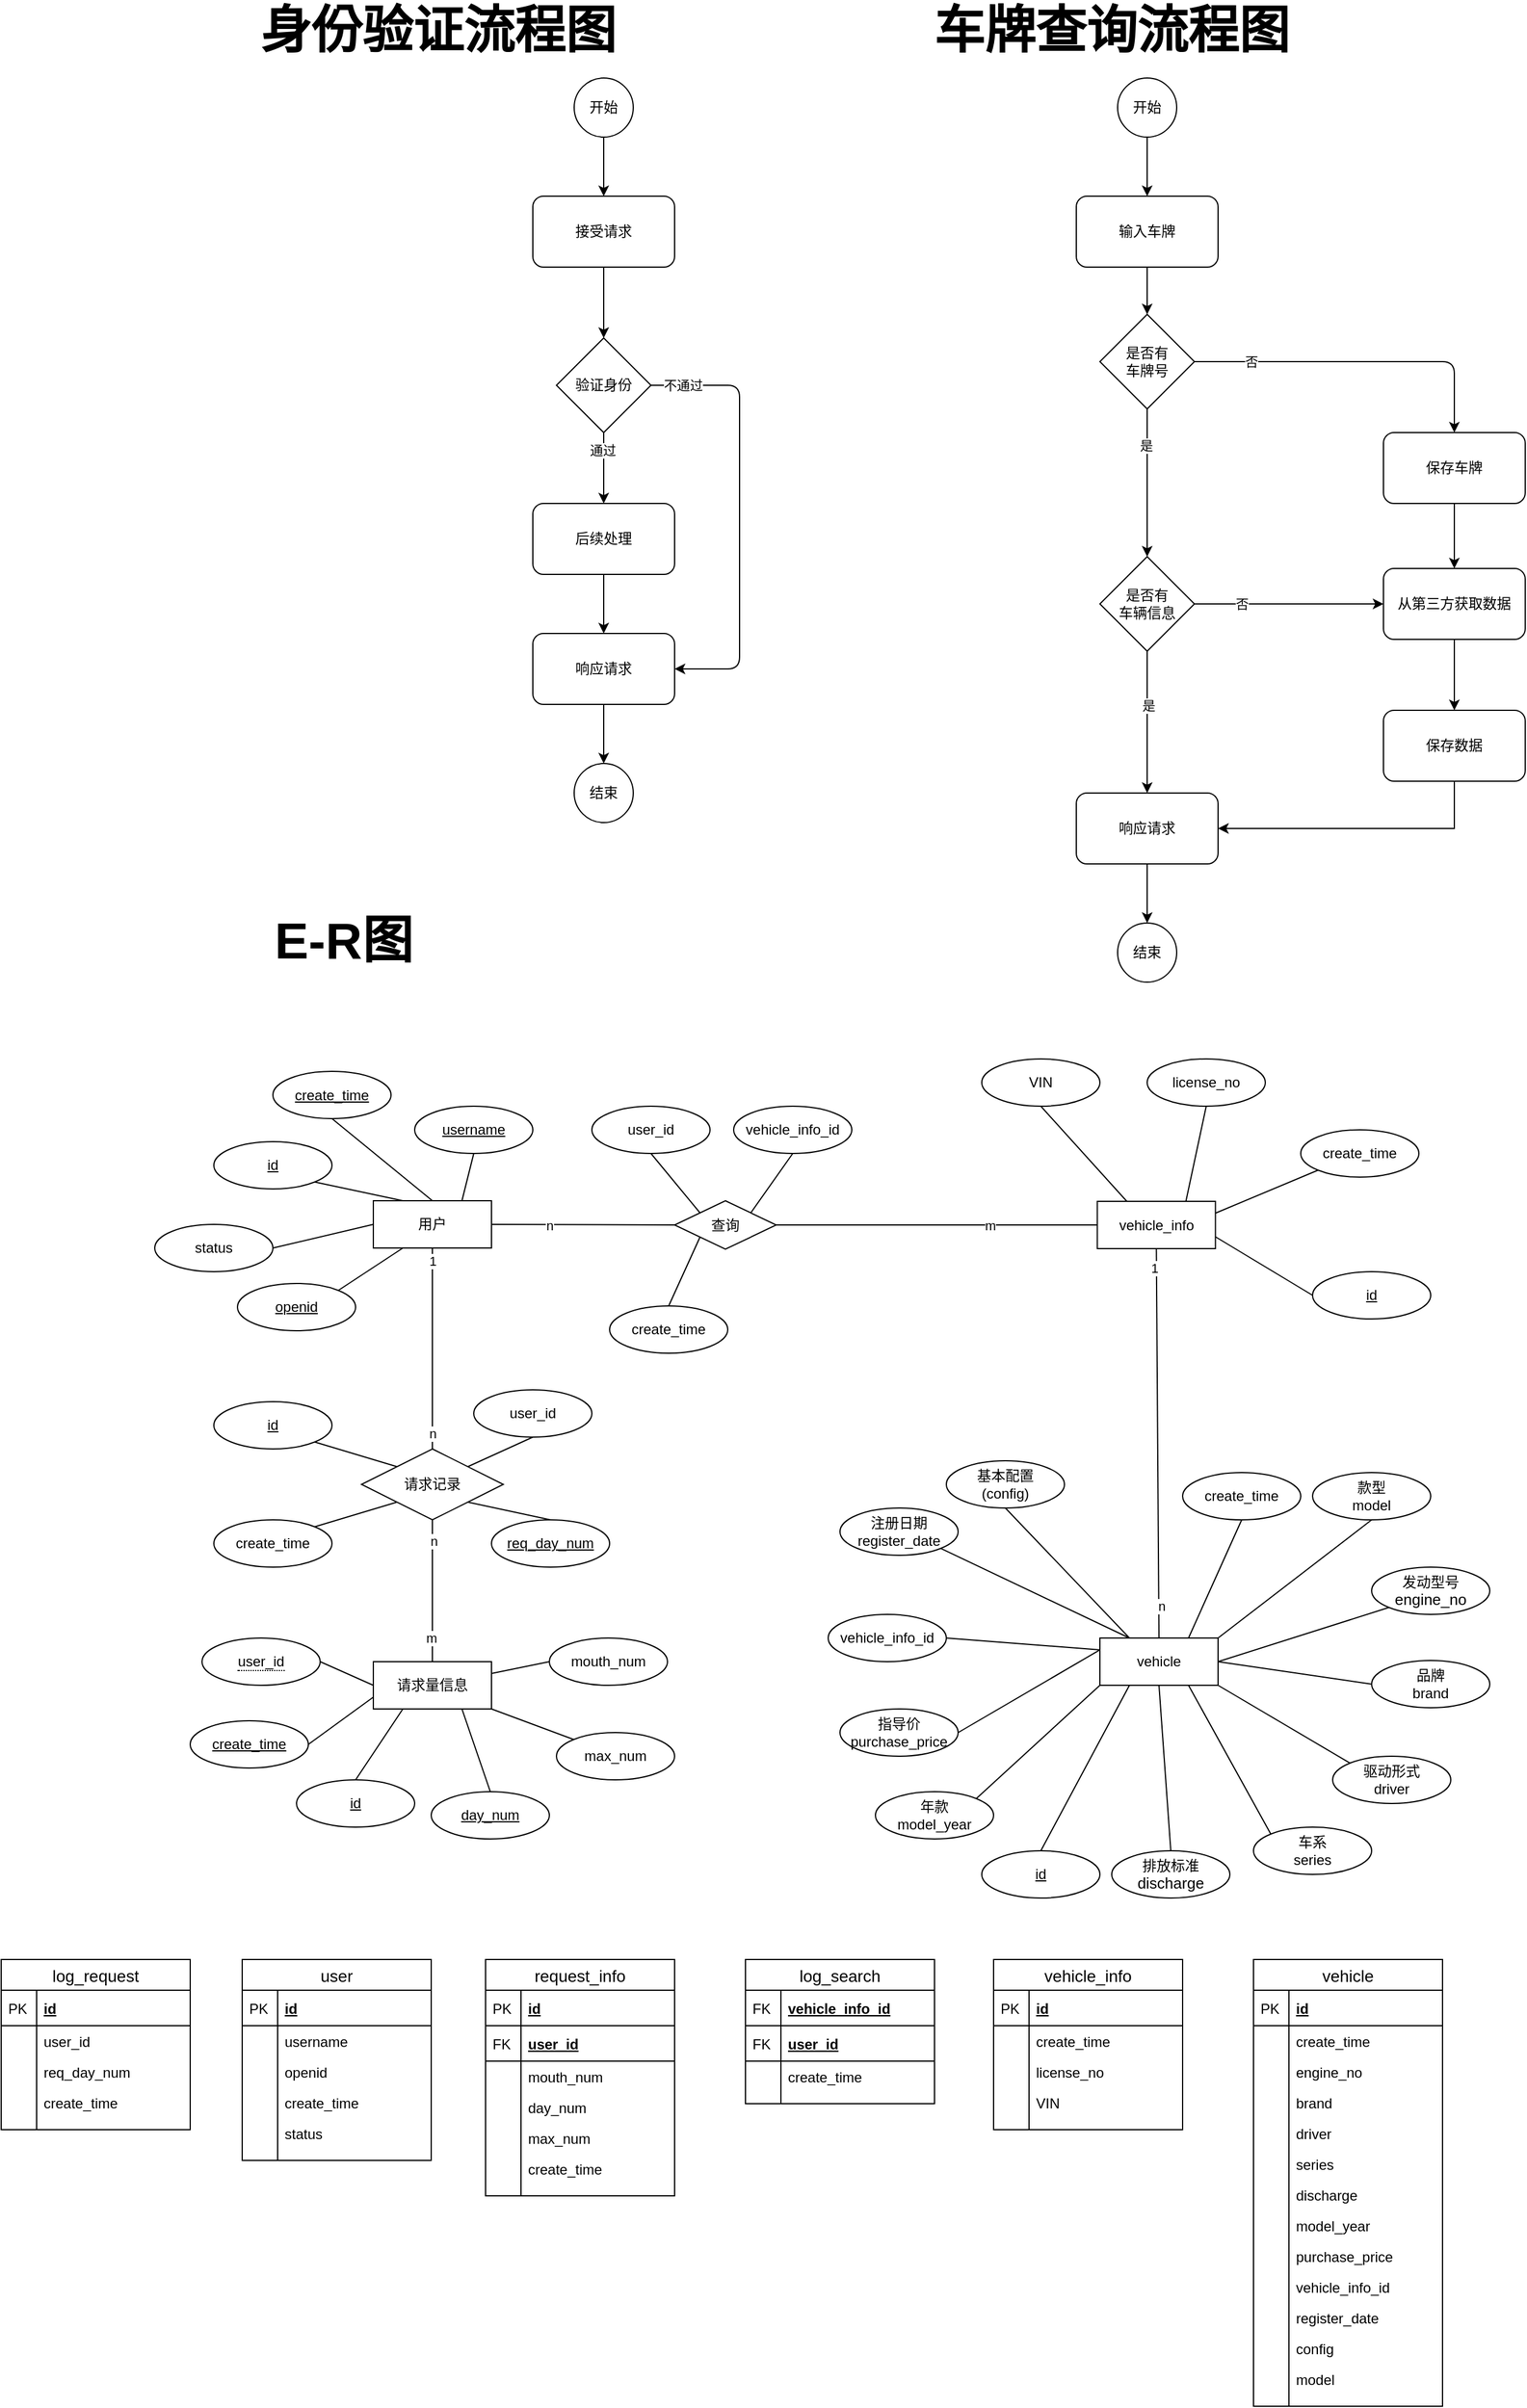 <mxfile version="12.9.11" type="github">
  <diagram id="yP4FQTdsY-qNNl01PGjK" name="Page-1">
    <mxGraphModel dx="1865" dy="591" grid="1" gridSize="10" guides="1" tooltips="1" connect="1" arrows="1" fold="1" page="1" pageScale="1" pageWidth="827" pageHeight="1169" math="0" shadow="0">
      <root>
        <mxCell id="0" />
        <mxCell id="1" parent="0" />
        <mxCell id="8L-nOKBcuhNVsoPlVf19-2" value="开始" style="ellipse;whiteSpace=wrap;html=1;aspect=fixed;" parent="1" vertex="1">
          <mxGeometry x="285" y="90" width="50" height="50" as="geometry" />
        </mxCell>
        <mxCell id="8L-nOKBcuhNVsoPlVf19-3" value="结束" style="ellipse;whiteSpace=wrap;html=1;aspect=fixed;" parent="1" vertex="1">
          <mxGeometry x="285" y="670" width="50" height="50" as="geometry" />
        </mxCell>
        <mxCell id="8L-nOKBcuhNVsoPlVf19-4" value="接受请求" style="rounded=1;whiteSpace=wrap;html=1;" parent="1" vertex="1">
          <mxGeometry x="250" y="190" width="120" height="60" as="geometry" />
        </mxCell>
        <mxCell id="8L-nOKBcuhNVsoPlVf19-5" value="验证身份" style="rhombus;whiteSpace=wrap;html=1;" parent="1" vertex="1">
          <mxGeometry x="270" y="310" width="80" height="80" as="geometry" />
        </mxCell>
        <mxCell id="8L-nOKBcuhNVsoPlVf19-6" value="后续处理" style="rounded=1;whiteSpace=wrap;html=1;" parent="1" vertex="1">
          <mxGeometry x="250" y="450" width="120" height="60" as="geometry" />
        </mxCell>
        <mxCell id="8L-nOKBcuhNVsoPlVf19-7" value="" style="endArrow=classic;html=1;exitX=1;exitY=0.5;exitDx=0;exitDy=0;entryX=1;entryY=0.5;entryDx=0;entryDy=0;" parent="1" source="8L-nOKBcuhNVsoPlVf19-5" target="8L-nOKBcuhNVsoPlVf19-8" edge="1">
          <mxGeometry width="50" height="50" relative="1" as="geometry">
            <mxPoint x="445" y="370" as="sourcePoint" />
            <mxPoint x="495" y="320" as="targetPoint" />
            <Array as="points">
              <mxPoint x="425" y="350" />
              <mxPoint x="425" y="590" />
            </Array>
          </mxGeometry>
        </mxCell>
        <mxCell id="8L-nOKBcuhNVsoPlVf19-9" value="不通过" style="edgeLabel;html=1;align=center;verticalAlign=middle;resizable=0;points=[];" parent="8L-nOKBcuhNVsoPlVf19-7" vertex="1" connectable="0">
          <mxGeometry x="-0.855" relative="1" as="geometry">
            <mxPoint as="offset" />
          </mxGeometry>
        </mxCell>
        <mxCell id="8L-nOKBcuhNVsoPlVf19-8" value="响应请求" style="rounded=1;whiteSpace=wrap;html=1;" parent="1" vertex="1">
          <mxGeometry x="250" y="560" width="120" height="60" as="geometry" />
        </mxCell>
        <mxCell id="8L-nOKBcuhNVsoPlVf19-10" value="" style="endArrow=classic;html=1;exitX=0.5;exitY=1;exitDx=0;exitDy=0;entryX=0.5;entryY=0;entryDx=0;entryDy=0;" parent="1" source="8L-nOKBcuhNVsoPlVf19-5" target="8L-nOKBcuhNVsoPlVf19-6" edge="1">
          <mxGeometry width="50" height="50" relative="1" as="geometry">
            <mxPoint x="155" y="440" as="sourcePoint" />
            <mxPoint x="205" y="390" as="targetPoint" />
          </mxGeometry>
        </mxCell>
        <mxCell id="8L-nOKBcuhNVsoPlVf19-12" value="通过" style="edgeLabel;html=1;align=center;verticalAlign=middle;resizable=0;points=[];" parent="8L-nOKBcuhNVsoPlVf19-10" vertex="1" connectable="0">
          <mxGeometry x="-0.513" y="-1" relative="1" as="geometry">
            <mxPoint as="offset" />
          </mxGeometry>
        </mxCell>
        <mxCell id="8L-nOKBcuhNVsoPlVf19-11" value="" style="endArrow=classic;html=1;exitX=0.5;exitY=1;exitDx=0;exitDy=0;entryX=0.5;entryY=0;entryDx=0;entryDy=0;" parent="1" source="8L-nOKBcuhNVsoPlVf19-4" target="8L-nOKBcuhNVsoPlVf19-5" edge="1">
          <mxGeometry width="50" height="50" relative="1" as="geometry">
            <mxPoint x="145" y="350" as="sourcePoint" />
            <mxPoint x="195" y="300" as="targetPoint" />
          </mxGeometry>
        </mxCell>
        <mxCell id="8L-nOKBcuhNVsoPlVf19-13" value="" style="endArrow=classic;html=1;exitX=0.5;exitY=1;exitDx=0;exitDy=0;entryX=0.5;entryY=0;entryDx=0;entryDy=0;" parent="1" source="8L-nOKBcuhNVsoPlVf19-6" target="8L-nOKBcuhNVsoPlVf19-8" edge="1">
          <mxGeometry width="50" height="50" relative="1" as="geometry">
            <mxPoint x="85" y="560" as="sourcePoint" />
            <mxPoint x="135" y="510" as="targetPoint" />
          </mxGeometry>
        </mxCell>
        <mxCell id="8L-nOKBcuhNVsoPlVf19-14" value="" style="endArrow=classic;html=1;exitX=0.5;exitY=1;exitDx=0;exitDy=0;entryX=0.5;entryY=0;entryDx=0;entryDy=0;" parent="1" source="8L-nOKBcuhNVsoPlVf19-2" target="8L-nOKBcuhNVsoPlVf19-4" edge="1">
          <mxGeometry width="50" height="50" relative="1" as="geometry">
            <mxPoint x="105" y="270" as="sourcePoint" />
            <mxPoint x="155" y="220" as="targetPoint" />
          </mxGeometry>
        </mxCell>
        <mxCell id="8L-nOKBcuhNVsoPlVf19-15" value="" style="endArrow=classic;html=1;exitX=0.5;exitY=1;exitDx=0;exitDy=0;entryX=0.5;entryY=0;entryDx=0;entryDy=0;" parent="1" source="8L-nOKBcuhNVsoPlVf19-8" target="8L-nOKBcuhNVsoPlVf19-3" edge="1">
          <mxGeometry width="50" height="50" relative="1" as="geometry">
            <mxPoint x="145" y="650" as="sourcePoint" />
            <mxPoint x="195" y="600" as="targetPoint" />
          </mxGeometry>
        </mxCell>
        <mxCell id="8L-nOKBcuhNVsoPlVf19-56" value="用户" style="whiteSpace=wrap;html=1;align=center;" parent="1" vertex="1">
          <mxGeometry x="115" y="1040" width="100" height="40" as="geometry" />
        </mxCell>
        <mxCell id="8L-nOKBcuhNVsoPlVf19-57" value="id" style="ellipse;whiteSpace=wrap;html=1;align=center;fontStyle=4;" parent="1" vertex="1">
          <mxGeometry x="-20" y="990" width="100" height="40" as="geometry" />
        </mxCell>
        <mxCell id="8L-nOKBcuhNVsoPlVf19-58" value="username" style="ellipse;whiteSpace=wrap;html=1;align=center;fontStyle=4;" parent="1" vertex="1">
          <mxGeometry x="150" y="960" width="100" height="40" as="geometry" />
        </mxCell>
        <mxCell id="8L-nOKBcuhNVsoPlVf19-59" value="openid" style="ellipse;whiteSpace=wrap;html=1;align=center;fontStyle=4;" parent="1" vertex="1">
          <mxGeometry y="1110" width="100" height="40" as="geometry" />
        </mxCell>
        <mxCell id="8L-nOKBcuhNVsoPlVf19-63" value="" style="endArrow=none;html=1;rounded=0;exitX=0.75;exitY=0;exitDx=0;exitDy=0;entryX=0.5;entryY=1;entryDx=0;entryDy=0;" parent="1" source="8L-nOKBcuhNVsoPlVf19-56" target="8L-nOKBcuhNVsoPlVf19-58" edge="1">
          <mxGeometry relative="1" as="geometry">
            <mxPoint x="350" y="1080" as="sourcePoint" />
            <mxPoint x="510" y="1080" as="targetPoint" />
          </mxGeometry>
        </mxCell>
        <mxCell id="8L-nOKBcuhNVsoPlVf19-64" value="" style="endArrow=none;html=1;rounded=0;exitX=0.25;exitY=0;exitDx=0;exitDy=0;entryX=1;entryY=1;entryDx=0;entryDy=0;" parent="1" source="8L-nOKBcuhNVsoPlVf19-56" target="8L-nOKBcuhNVsoPlVf19-57" edge="1">
          <mxGeometry relative="1" as="geometry">
            <mxPoint x="200" y="1060" as="sourcePoint" />
            <mxPoint x="210" y="1010" as="targetPoint" />
          </mxGeometry>
        </mxCell>
        <mxCell id="8L-nOKBcuhNVsoPlVf19-65" value="" style="endArrow=none;html=1;rounded=0;exitX=0.25;exitY=1;exitDx=0;exitDy=0;entryX=1;entryY=0;entryDx=0;entryDy=0;" parent="1" source="8L-nOKBcuhNVsoPlVf19-56" target="8L-nOKBcuhNVsoPlVf19-59" edge="1">
          <mxGeometry relative="1" as="geometry">
            <mxPoint x="210" y="1070" as="sourcePoint" />
            <mxPoint x="220" y="1020" as="targetPoint" />
          </mxGeometry>
        </mxCell>
        <mxCell id="8L-nOKBcuhNVsoPlVf19-66" value="vehicle" style="whiteSpace=wrap;html=1;align=center;" parent="1" vertex="1">
          <mxGeometry x="730" y="1410" width="100" height="40" as="geometry" />
        </mxCell>
        <mxCell id="8L-nOKBcuhNVsoPlVf19-67" value="基本配置&lt;br&gt;(config)" style="ellipse;whiteSpace=wrap;html=1;align=center;" parent="1" vertex="1">
          <mxGeometry x="600" y="1260" width="100" height="40" as="geometry" />
        </mxCell>
        <mxCell id="8L-nOKBcuhNVsoPlVf19-68" value="vehicle_info" style="whiteSpace=wrap;html=1;align=center;" parent="1" vertex="1">
          <mxGeometry x="727.78" y="1040.5" width="100" height="40" as="geometry" />
        </mxCell>
        <mxCell id="8L-nOKBcuhNVsoPlVf19-69" value="VIN" style="ellipse;whiteSpace=wrap;html=1;align=center;" parent="1" vertex="1">
          <mxGeometry x="630" y="920" width="100" height="40" as="geometry" />
        </mxCell>
        <mxCell id="8L-nOKBcuhNVsoPlVf19-70" value="license_no" style="ellipse;whiteSpace=wrap;html=1;align=center;" parent="1" vertex="1">
          <mxGeometry x="770" y="920" width="100" height="40" as="geometry" />
        </mxCell>
        <mxCell id="8L-nOKBcuhNVsoPlVf19-71" value="id" style="ellipse;whiteSpace=wrap;html=1;align=center;fontStyle=4;" parent="1" vertex="1">
          <mxGeometry x="910" y="1100" width="100" height="40" as="geometry" />
        </mxCell>
        <mxCell id="8L-nOKBcuhNVsoPlVf19-72" value="" style="endArrow=none;html=1;rounded=0;entryX=0;entryY=0.5;entryDx=0;entryDy=0;exitX=1;exitY=0.75;exitDx=0;exitDy=0;" parent="1" source="8L-nOKBcuhNVsoPlVf19-68" target="8L-nOKBcuhNVsoPlVf19-71" edge="1">
          <mxGeometry relative="1" as="geometry">
            <mxPoint x="840" y="1090" as="sourcePoint" />
            <mxPoint x="573.78" y="1000.5" as="targetPoint" />
          </mxGeometry>
        </mxCell>
        <mxCell id="8L-nOKBcuhNVsoPlVf19-73" value="" style="endArrow=none;html=1;rounded=0;exitX=0.25;exitY=0;exitDx=0;exitDy=0;entryX=0.5;entryY=1;entryDx=0;entryDy=0;" parent="1" source="8L-nOKBcuhNVsoPlVf19-68" target="8L-nOKBcuhNVsoPlVf19-69" edge="1">
          <mxGeometry relative="1" as="geometry">
            <mxPoint x="573.78" y="1060.5" as="sourcePoint" />
            <mxPoint x="583.78" y="1010.5" as="targetPoint" />
          </mxGeometry>
        </mxCell>
        <mxCell id="8L-nOKBcuhNVsoPlVf19-74" value="" style="endArrow=none;html=1;rounded=0;exitX=0.75;exitY=0;exitDx=0;exitDy=0;entryX=0.5;entryY=1;entryDx=0;entryDy=0;" parent="1" source="8L-nOKBcuhNVsoPlVf19-68" target="8L-nOKBcuhNVsoPlVf19-70" edge="1">
          <mxGeometry relative="1" as="geometry">
            <mxPoint x="583.78" y="1070.5" as="sourcePoint" />
            <mxPoint x="833.78" y="980.5" as="targetPoint" />
          </mxGeometry>
        </mxCell>
        <mxCell id="8L-nOKBcuhNVsoPlVf19-75" value="id" style="ellipse;whiteSpace=wrap;html=1;align=center;fontStyle=4;" parent="1" vertex="1">
          <mxGeometry x="630" y="1590" width="100" height="40" as="geometry" />
        </mxCell>
        <mxCell id="8L-nOKBcuhNVsoPlVf19-77" value="发动型号&lt;br&gt;&lt;div style=&quot;text-align: left&quot;&gt;&lt;span style=&quot;font-size: 13px&quot;&gt;&lt;font face=&quot;Arial, Helvetica, sans-serif&quot;&gt;engine_no&lt;/font&gt;&lt;/span&gt;&lt;/div&gt;" style="ellipse;whiteSpace=wrap;html=1;align=center;" parent="1" vertex="1">
          <mxGeometry x="960" y="1350" width="100" height="40" as="geometry" />
        </mxCell>
        <mxCell id="8L-nOKBcuhNVsoPlVf19-78" value="品牌&lt;br&gt;brand" style="ellipse;whiteSpace=wrap;html=1;align=center;" parent="1" vertex="1">
          <mxGeometry x="960" y="1429" width="100" height="40" as="geometry" />
        </mxCell>
        <mxCell id="8L-nOKBcuhNVsoPlVf19-79" value="车系&lt;br&gt;series" style="ellipse;whiteSpace=wrap;html=1;align=center;" parent="1" vertex="1">
          <mxGeometry x="860" y="1570" width="100" height="40" as="geometry" />
        </mxCell>
        <mxCell id="8L-nOKBcuhNVsoPlVf19-80" value="排放标准&lt;br&gt;&lt;span style=&quot;font-family: &amp;#34;arial&amp;#34; , &amp;#34;helvetica&amp;#34; , sans-serif ; font-size: 13px ; text-align: left&quot;&gt;discharge&lt;/span&gt;" style="ellipse;whiteSpace=wrap;html=1;align=center;" parent="1" vertex="1">
          <mxGeometry x="740" y="1590" width="100" height="40" as="geometry" />
        </mxCell>
        <mxCell id="8L-nOKBcuhNVsoPlVf19-81" value="年款&lt;br&gt;model_year" style="ellipse;whiteSpace=wrap;html=1;align=center;" parent="1" vertex="1">
          <mxGeometry x="540" y="1540" width="100" height="40" as="geometry" />
        </mxCell>
        <mxCell id="8L-nOKBcuhNVsoPlVf19-84" value="款型&lt;br&gt;model" style="ellipse;whiteSpace=wrap;html=1;align=center;" parent="1" vertex="1">
          <mxGeometry x="910" y="1270" width="100" height="40" as="geometry" />
        </mxCell>
        <mxCell id="8L-nOKBcuhNVsoPlVf19-85" value="注册日期&lt;br&gt;register_date" style="ellipse;whiteSpace=wrap;html=1;align=center;" parent="1" vertex="1">
          <mxGeometry x="510" y="1300" width="100" height="40" as="geometry" />
        </mxCell>
        <mxCell id="8L-nOKBcuhNVsoPlVf19-86" value="指导价&lt;br&gt;purchase_price" style="ellipse;whiteSpace=wrap;html=1;align=center;" parent="1" vertex="1">
          <mxGeometry x="510" y="1470" width="100" height="40" as="geometry" />
        </mxCell>
        <mxCell id="8L-nOKBcuhNVsoPlVf19-87" value="驱动形式&lt;br&gt;driver" style="ellipse;whiteSpace=wrap;html=1;align=center;" parent="1" vertex="1">
          <mxGeometry x="927" y="1510" width="100" height="40" as="geometry" />
        </mxCell>
        <mxCell id="8L-nOKBcuhNVsoPlVf19-88" value="" style="endArrow=none;html=1;rounded=0;exitX=1;exitY=0.5;exitDx=0;exitDy=0;entryX=0;entryY=0.5;entryDx=0;entryDy=0;" parent="1" source="8L-nOKBcuhNVsoPlVf19-66" target="8L-nOKBcuhNVsoPlVf19-78" edge="1">
          <mxGeometry relative="1" as="geometry">
            <mxPoint x="859" y="1500" as="sourcePoint" />
            <mxPoint x="900" y="1460" as="targetPoint" />
          </mxGeometry>
        </mxCell>
        <mxCell id="8L-nOKBcuhNVsoPlVf19-89" value="" style="endArrow=none;html=1;rounded=0;exitX=1;exitY=0.5;exitDx=0;exitDy=0;entryX=0;entryY=1;entryDx=0;entryDy=0;" parent="1" source="8L-nOKBcuhNVsoPlVf19-66" target="8L-nOKBcuhNVsoPlVf19-77" edge="1">
          <mxGeometry relative="1" as="geometry">
            <mxPoint x="820" y="1420" as="sourcePoint" />
            <mxPoint x="910" y="1470" as="targetPoint" />
          </mxGeometry>
        </mxCell>
        <mxCell id="8L-nOKBcuhNVsoPlVf19-90" value="" style="endArrow=none;html=1;rounded=0;exitX=0.5;exitY=1;exitDx=0;exitDy=0;entryX=1;entryY=0;entryDx=0;entryDy=0;" parent="1" source="8L-nOKBcuhNVsoPlVf19-84" target="8L-nOKBcuhNVsoPlVf19-66" edge="1">
          <mxGeometry relative="1" as="geometry">
            <mxPoint x="830" y="1430" as="sourcePoint" />
            <mxPoint x="920" y="1480" as="targetPoint" />
          </mxGeometry>
        </mxCell>
        <mxCell id="8L-nOKBcuhNVsoPlVf19-91" value="" style="endArrow=none;html=1;rounded=0;exitX=1;exitY=1;exitDx=0;exitDy=0;entryX=0;entryY=0;entryDx=0;entryDy=0;" parent="1" source="8L-nOKBcuhNVsoPlVf19-66" target="8L-nOKBcuhNVsoPlVf19-87" edge="1">
          <mxGeometry relative="1" as="geometry">
            <mxPoint x="840" y="1440" as="sourcePoint" />
            <mxPoint x="930" y="1490" as="targetPoint" />
          </mxGeometry>
        </mxCell>
        <mxCell id="8L-nOKBcuhNVsoPlVf19-92" value="" style="endArrow=none;html=1;rounded=0;exitX=0.75;exitY=1;exitDx=0;exitDy=0;entryX=0;entryY=0;entryDx=0;entryDy=0;" parent="1" source="8L-nOKBcuhNVsoPlVf19-66" target="8L-nOKBcuhNVsoPlVf19-79" edge="1">
          <mxGeometry relative="1" as="geometry">
            <mxPoint x="850" y="1450" as="sourcePoint" />
            <mxPoint x="940" y="1500" as="targetPoint" />
          </mxGeometry>
        </mxCell>
        <mxCell id="8L-nOKBcuhNVsoPlVf19-93" value="" style="endArrow=none;html=1;rounded=0;exitX=0.5;exitY=1;exitDx=0;exitDy=0;entryX=0.5;entryY=0;entryDx=0;entryDy=0;" parent="1" source="8L-nOKBcuhNVsoPlVf19-66" target="8L-nOKBcuhNVsoPlVf19-80" edge="1">
          <mxGeometry relative="1" as="geometry">
            <mxPoint x="860" y="1460" as="sourcePoint" />
            <mxPoint x="950" y="1510" as="targetPoint" />
          </mxGeometry>
        </mxCell>
        <mxCell id="8L-nOKBcuhNVsoPlVf19-94" value="" style="endArrow=none;html=1;rounded=0;exitX=0.25;exitY=1;exitDx=0;exitDy=0;entryX=0.5;entryY=0;entryDx=0;entryDy=0;" parent="1" source="8L-nOKBcuhNVsoPlVf19-66" target="8L-nOKBcuhNVsoPlVf19-75" edge="1">
          <mxGeometry relative="1" as="geometry">
            <mxPoint x="870" y="1470" as="sourcePoint" />
            <mxPoint x="960" y="1520" as="targetPoint" />
          </mxGeometry>
        </mxCell>
        <mxCell id="8L-nOKBcuhNVsoPlVf19-95" value="" style="endArrow=none;html=1;rounded=0;exitX=0;exitY=1;exitDx=0;exitDy=0;entryX=1;entryY=0;entryDx=0;entryDy=0;" parent="1" source="8L-nOKBcuhNVsoPlVf19-66" target="8L-nOKBcuhNVsoPlVf19-81" edge="1">
          <mxGeometry relative="1" as="geometry">
            <mxPoint x="880" y="1480" as="sourcePoint" />
            <mxPoint x="970" y="1530" as="targetPoint" />
          </mxGeometry>
        </mxCell>
        <mxCell id="8L-nOKBcuhNVsoPlVf19-96" value="" style="endArrow=none;html=1;rounded=0;exitX=0;exitY=0.25;exitDx=0;exitDy=0;entryX=1;entryY=0.5;entryDx=0;entryDy=0;" parent="1" source="8L-nOKBcuhNVsoPlVf19-66" target="8L-nOKBcuhNVsoPlVf19-86" edge="1">
          <mxGeometry relative="1" as="geometry">
            <mxPoint x="890" y="1490" as="sourcePoint" />
            <mxPoint x="980" y="1540" as="targetPoint" />
          </mxGeometry>
        </mxCell>
        <mxCell id="8L-nOKBcuhNVsoPlVf19-97" value="" style="endArrow=none;html=1;rounded=0;exitX=0.25;exitY=0;exitDx=0;exitDy=0;entryX=1;entryY=1;entryDx=0;entryDy=0;" parent="1" source="8L-nOKBcuhNVsoPlVf19-66" target="8L-nOKBcuhNVsoPlVf19-85" edge="1">
          <mxGeometry relative="1" as="geometry">
            <mxPoint x="720" y="1410" as="sourcePoint" />
            <mxPoint x="680" y="1400" as="targetPoint" />
          </mxGeometry>
        </mxCell>
        <mxCell id="8L-nOKBcuhNVsoPlVf19-98" value="" style="endArrow=none;html=1;rounded=0;exitX=0.25;exitY=0;exitDx=0;exitDy=0;entryX=0.5;entryY=1;entryDx=0;entryDy=0;" parent="1" source="8L-nOKBcuhNVsoPlVf19-66" target="8L-nOKBcuhNVsoPlVf19-67" edge="1">
          <mxGeometry relative="1" as="geometry">
            <mxPoint x="730" y="1420" as="sourcePoint" />
            <mxPoint x="690" y="1410" as="targetPoint" />
          </mxGeometry>
        </mxCell>
        <mxCell id="8L-nOKBcuhNVsoPlVf19-99" value="请求量信息" style="whiteSpace=wrap;html=1;align=center;" parent="1" vertex="1">
          <mxGeometry x="115" y="1430" width="100" height="40" as="geometry" />
        </mxCell>
        <mxCell id="8L-nOKBcuhNVsoPlVf19-100" value="id" style="ellipse;whiteSpace=wrap;html=1;align=center;fontStyle=4;" parent="1" vertex="1">
          <mxGeometry x="50" y="1530" width="100" height="40" as="geometry" />
        </mxCell>
        <mxCell id="8L-nOKBcuhNVsoPlVf19-103" value="day_num" style="ellipse;whiteSpace=wrap;html=1;align=center;fontStyle=4;" parent="1" vertex="1">
          <mxGeometry x="164" y="1540" width="100" height="40" as="geometry" />
        </mxCell>
        <mxCell id="8L-nOKBcuhNVsoPlVf19-106" value="" style="endArrow=none;html=1;rounded=0;exitX=0.5;exitY=0;exitDx=0;exitDy=0;entryX=0.25;entryY=1;entryDx=0;entryDy=0;" parent="1" source="8L-nOKBcuhNVsoPlVf19-100" target="8L-nOKBcuhNVsoPlVf19-99" edge="1">
          <mxGeometry relative="1" as="geometry">
            <mxPoint x="90.355" y="1414.142" as="sourcePoint" />
            <mxPoint x="165" y="1450" as="targetPoint" />
          </mxGeometry>
        </mxCell>
        <mxCell id="8L-nOKBcuhNVsoPlVf19-107" value="" style="endArrow=none;html=1;rounded=0;exitX=0.5;exitY=0;exitDx=0;exitDy=0;entryX=0.75;entryY=1;entryDx=0;entryDy=0;" parent="1" source="8L-nOKBcuhNVsoPlVf19-103" target="8L-nOKBcuhNVsoPlVf19-99" edge="1">
          <mxGeometry relative="1" as="geometry">
            <mxPoint x="100.355" y="1424.142" as="sourcePoint" />
            <mxPoint x="175" y="1460" as="targetPoint" />
          </mxGeometry>
        </mxCell>
        <mxCell id="8L-nOKBcuhNVsoPlVf19-108" value="请求记录" style="shape=rhombus;perimeter=rhombusPerimeter;whiteSpace=wrap;html=1;align=center;" parent="1" vertex="1">
          <mxGeometry x="105" y="1250" width="120" height="60" as="geometry" />
        </mxCell>
        <mxCell id="8L-nOKBcuhNVsoPlVf19-109" value="create_time" style="ellipse;whiteSpace=wrap;html=1;align=center;" parent="1" vertex="1">
          <mxGeometry x="-20" y="1310" width="100" height="40" as="geometry" />
        </mxCell>
        <mxCell id="8L-nOKBcuhNVsoPlVf19-110" value="id" style="ellipse;whiteSpace=wrap;html=1;align=center;fontStyle=4;" parent="1" vertex="1">
          <mxGeometry x="-20" y="1210" width="100" height="40" as="geometry" />
        </mxCell>
        <mxCell id="8L-nOKBcuhNVsoPlVf19-111" value="req_day_num" style="ellipse;whiteSpace=wrap;html=1;align=center;fontStyle=4;" parent="1" vertex="1">
          <mxGeometry x="215" y="1310" width="100" height="40" as="geometry" />
        </mxCell>
        <mxCell id="8L-nOKBcuhNVsoPlVf19-112" value="" style="endArrow=none;html=1;rounded=0;exitX=1;exitY=1;exitDx=0;exitDy=0;entryX=0.5;entryY=0;entryDx=0;entryDy=0;" parent="1" source="8L-nOKBcuhNVsoPlVf19-108" target="8L-nOKBcuhNVsoPlVf19-111" edge="1">
          <mxGeometry relative="1" as="geometry">
            <mxPoint x="235" y="1450" as="sourcePoint" />
            <mxPoint x="315" y="1450" as="targetPoint" />
          </mxGeometry>
        </mxCell>
        <mxCell id="8L-nOKBcuhNVsoPlVf19-113" value="" style="endArrow=none;html=1;rounded=0;exitX=1;exitY=1;exitDx=0;exitDy=0;entryX=0;entryY=0;entryDx=0;entryDy=0;" parent="1" source="8L-nOKBcuhNVsoPlVf19-110" target="8L-nOKBcuhNVsoPlVf19-108" edge="1">
          <mxGeometry relative="1" as="geometry">
            <mxPoint x="65" y="1249" as="sourcePoint" />
            <mxPoint x="145" y="1249" as="targetPoint" />
          </mxGeometry>
        </mxCell>
        <mxCell id="8L-nOKBcuhNVsoPlVf19-114" value="" style="endArrow=none;html=1;rounded=0;exitX=1;exitY=0;exitDx=0;exitDy=0;entryX=0;entryY=1;entryDx=0;entryDy=0;" parent="1" source="8L-nOKBcuhNVsoPlVf19-109" target="8L-nOKBcuhNVsoPlVf19-108" edge="1">
          <mxGeometry relative="1" as="geometry">
            <mxPoint x="55" y="1320" as="sourcePoint" />
            <mxPoint x="135" y="1320" as="targetPoint" />
          </mxGeometry>
        </mxCell>
        <mxCell id="8L-nOKBcuhNVsoPlVf19-118" value="user_id" style="ellipse;whiteSpace=wrap;html=1;align=center;" parent="1" vertex="1">
          <mxGeometry x="200" y="1200" width="100" height="40" as="geometry" />
        </mxCell>
        <mxCell id="8L-nOKBcuhNVsoPlVf19-119" value="" style="endArrow=none;html=1;rounded=0;entryX=1;entryY=0;entryDx=0;entryDy=0;exitX=0.5;exitY=1;exitDx=0;exitDy=0;" parent="1" source="8L-nOKBcuhNVsoPlVf19-118" target="8L-nOKBcuhNVsoPlVf19-108" edge="1">
          <mxGeometry relative="1" as="geometry">
            <mxPoint x="215" y="1220" as="sourcePoint" />
            <mxPoint x="145" y="1275" as="targetPoint" />
          </mxGeometry>
        </mxCell>
        <mxCell id="8L-nOKBcuhNVsoPlVf19-121" value="" style="endArrow=none;html=1;rounded=0;exitX=0.5;exitY=1;exitDx=0;exitDy=0;entryX=0.5;entryY=0;entryDx=0;entryDy=0;" parent="1" source="8L-nOKBcuhNVsoPlVf19-56" target="8L-nOKBcuhNVsoPlVf19-108" edge="1">
          <mxGeometry relative="1" as="geometry">
            <mxPoint x="140" y="1140" as="sourcePoint" />
            <mxPoint x="300" y="1140" as="targetPoint" />
          </mxGeometry>
        </mxCell>
        <mxCell id="8L-nOKBcuhNVsoPlVf19-139" value="1" style="edgeLabel;html=1;align=center;verticalAlign=middle;resizable=0;points=[];" parent="8L-nOKBcuhNVsoPlVf19-121" vertex="1" connectable="0">
          <mxGeometry x="-0.873" relative="1" as="geometry">
            <mxPoint as="offset" />
          </mxGeometry>
        </mxCell>
        <mxCell id="8L-nOKBcuhNVsoPlVf19-140" value="n" style="edgeLabel;html=1;align=center;verticalAlign=middle;resizable=0;points=[];" parent="8L-nOKBcuhNVsoPlVf19-121" vertex="1" connectable="0">
          <mxGeometry x="0.84" relative="1" as="geometry">
            <mxPoint as="offset" />
          </mxGeometry>
        </mxCell>
        <mxCell id="8L-nOKBcuhNVsoPlVf19-122" value="" style="endArrow=none;html=1;rounded=0;exitX=0.5;exitY=1;exitDx=0;exitDy=0;entryX=0.5;entryY=0;entryDx=0;entryDy=0;" parent="1" source="8L-nOKBcuhNVsoPlVf19-108" target="8L-nOKBcuhNVsoPlVf19-99" edge="1">
          <mxGeometry relative="1" as="geometry">
            <mxPoint x="130" y="1259" as="sourcePoint" />
            <mxPoint x="200" y="1275" as="targetPoint" />
          </mxGeometry>
        </mxCell>
        <mxCell id="JADIA1cOaScWz0CpT0Dc-1" value="n" style="edgeLabel;html=1;align=center;verticalAlign=middle;resizable=0;points=[];" parent="8L-nOKBcuhNVsoPlVf19-122" vertex="1" connectable="0">
          <mxGeometry x="-0.7" y="1" relative="1" as="geometry">
            <mxPoint as="offset" />
          </mxGeometry>
        </mxCell>
        <mxCell id="JADIA1cOaScWz0CpT0Dc-2" value="m" style="edgeLabel;html=1;align=center;verticalAlign=middle;resizable=0;points=[];" parent="8L-nOKBcuhNVsoPlVf19-122" vertex="1" connectable="0">
          <mxGeometry x="0.667" y="-1" relative="1" as="geometry">
            <mxPoint as="offset" />
          </mxGeometry>
        </mxCell>
        <mxCell id="8L-nOKBcuhNVsoPlVf19-123" value="mouth_num" style="ellipse;whiteSpace=wrap;html=1;align=center;" parent="1" vertex="1">
          <mxGeometry x="264" y="1410" width="100" height="40" as="geometry" />
        </mxCell>
        <mxCell id="8L-nOKBcuhNVsoPlVf19-124" value="" style="endArrow=none;html=1;rounded=0;exitX=0;exitY=0.5;exitDx=0;exitDy=0;entryX=1;entryY=0.25;entryDx=0;entryDy=0;" parent="1" source="8L-nOKBcuhNVsoPlVf19-123" target="8L-nOKBcuhNVsoPlVf19-99" edge="1">
          <mxGeometry relative="1" as="geometry">
            <mxPoint x="244.645" y="1535.858" as="sourcePoint" />
            <mxPoint x="205" y="1480" as="targetPoint" />
          </mxGeometry>
        </mxCell>
        <mxCell id="8L-nOKBcuhNVsoPlVf19-129" value="max_num" style="ellipse;whiteSpace=wrap;html=1;align=center;" parent="1" vertex="1">
          <mxGeometry x="270" y="1490" width="100" height="40" as="geometry" />
        </mxCell>
        <mxCell id="8L-nOKBcuhNVsoPlVf19-131" value="&lt;span style=&quot;border-bottom: 1px dotted&quot;&gt;user_id&lt;/span&gt;" style="ellipse;whiteSpace=wrap;html=1;align=center;" parent="1" vertex="1">
          <mxGeometry x="-30" y="1410" width="100" height="40" as="geometry" />
        </mxCell>
        <mxCell id="8L-nOKBcuhNVsoPlVf19-132" value="" style="endArrow=none;html=1;rounded=0;exitX=1;exitY=0.5;exitDx=0;exitDy=0;entryX=0;entryY=0.5;entryDx=0;entryDy=0;" parent="1" source="8L-nOKBcuhNVsoPlVf19-131" target="8L-nOKBcuhNVsoPlVf19-99" edge="1">
          <mxGeometry relative="1" as="geometry">
            <mxPoint x="50" y="1420" as="sourcePoint" />
            <mxPoint x="210" y="1420" as="targetPoint" />
          </mxGeometry>
        </mxCell>
        <mxCell id="8L-nOKBcuhNVsoPlVf19-133" value="" style="endArrow=none;html=1;rounded=0;exitX=0;exitY=0;exitDx=0;exitDy=0;entryX=1;entryY=1;entryDx=0;entryDy=0;" parent="1" source="8L-nOKBcuhNVsoPlVf19-129" target="8L-nOKBcuhNVsoPlVf19-99" edge="1">
          <mxGeometry relative="1" as="geometry">
            <mxPoint x="224" y="1550" as="sourcePoint" />
            <mxPoint x="205" y="1480" as="targetPoint" />
          </mxGeometry>
        </mxCell>
        <mxCell id="8L-nOKBcuhNVsoPlVf19-144" value="查询" style="shape=rhombus;perimeter=rhombusPerimeter;whiteSpace=wrap;html=1;align=center;" parent="1" vertex="1">
          <mxGeometry x="370" y="1040" width="86" height="41" as="geometry" />
        </mxCell>
        <mxCell id="8L-nOKBcuhNVsoPlVf19-146" value="" style="endArrow=none;html=1;rounded=0;exitX=1;exitY=0.5;exitDx=0;exitDy=0;entryX=0;entryY=0.5;entryDx=0;entryDy=0;" parent="1" source="8L-nOKBcuhNVsoPlVf19-56" target="8L-nOKBcuhNVsoPlVf19-144" edge="1">
          <mxGeometry relative="1" as="geometry">
            <mxPoint x="220" y="1130" as="sourcePoint" />
            <mxPoint x="380" y="1130" as="targetPoint" />
          </mxGeometry>
        </mxCell>
        <mxCell id="8L-nOKBcuhNVsoPlVf19-148" value="n" style="edgeLabel;html=1;align=center;verticalAlign=middle;resizable=0;points=[];" parent="8L-nOKBcuhNVsoPlVf19-146" vertex="1" connectable="0">
          <mxGeometry x="-0.374" y="-1" relative="1" as="geometry">
            <mxPoint as="offset" />
          </mxGeometry>
        </mxCell>
        <mxCell id="8L-nOKBcuhNVsoPlVf19-147" value="" style="endArrow=none;html=1;rounded=0;exitX=1;exitY=0.5;exitDx=0;exitDy=0;entryX=0;entryY=0.5;entryDx=0;entryDy=0;" parent="1" source="8L-nOKBcuhNVsoPlVf19-144" target="8L-nOKBcuhNVsoPlVf19-68" edge="1">
          <mxGeometry relative="1" as="geometry">
            <mxPoint x="400" y="1070.5" as="sourcePoint" />
            <mxPoint x="450" y="1090" as="targetPoint" />
          </mxGeometry>
        </mxCell>
        <mxCell id="8L-nOKBcuhNVsoPlVf19-149" value="m" style="edgeLabel;html=1;align=center;verticalAlign=middle;resizable=0;points=[];" parent="8L-nOKBcuhNVsoPlVf19-147" vertex="1" connectable="0">
          <mxGeometry x="0.331" relative="1" as="geometry">
            <mxPoint as="offset" />
          </mxGeometry>
        </mxCell>
        <mxCell id="8L-nOKBcuhNVsoPlVf19-150" value="create_time" style="ellipse;whiteSpace=wrap;html=1;align=center;" parent="1" vertex="1">
          <mxGeometry x="315" y="1129" width="100" height="40" as="geometry" />
        </mxCell>
        <mxCell id="8L-nOKBcuhNVsoPlVf19-151" value="user_id" style="ellipse;whiteSpace=wrap;html=1;align=center;" parent="1" vertex="1">
          <mxGeometry x="300" y="960" width="100" height="40" as="geometry" />
        </mxCell>
        <mxCell id="yZNFKtBi-mpQ5BzmzGYL-1" value="" style="endArrow=none;html=1;rounded=0;exitX=0;exitY=0;exitDx=0;exitDy=0;entryX=0.5;entryY=1;entryDx=0;entryDy=0;" parent="1" source="8L-nOKBcuhNVsoPlVf19-144" target="8L-nOKBcuhNVsoPlVf19-151" edge="1">
          <mxGeometry relative="1" as="geometry">
            <mxPoint x="469" y="1060" as="sourcePoint" />
            <mxPoint x="430" y="980" as="targetPoint" />
          </mxGeometry>
        </mxCell>
        <mxCell id="yZNFKtBi-mpQ5BzmzGYL-3" value="" style="endArrow=none;html=1;rounded=0;exitX=0.5;exitY=0;exitDx=0;exitDy=0;entryX=0;entryY=1;entryDx=0;entryDy=0;" parent="1" source="8L-nOKBcuhNVsoPlVf19-150" target="8L-nOKBcuhNVsoPlVf19-144" edge="1">
          <mxGeometry relative="1" as="geometry">
            <mxPoint x="354" y="1189" as="sourcePoint" />
            <mxPoint x="315" y="1109" as="targetPoint" />
          </mxGeometry>
        </mxCell>
        <mxCell id="yZNFKtBi-mpQ5BzmzGYL-4" value="vehicle_info_id" style="ellipse;whiteSpace=wrap;html=1;align=center;" parent="1" vertex="1">
          <mxGeometry x="420" y="960" width="100" height="40" as="geometry" />
        </mxCell>
        <mxCell id="yZNFKtBi-mpQ5BzmzGYL-5" value="" style="endArrow=none;html=1;rounded=0;exitX=1;exitY=0;exitDx=0;exitDy=0;entryX=0.5;entryY=1;entryDx=0;entryDy=0;" parent="1" source="8L-nOKBcuhNVsoPlVf19-144" target="yZNFKtBi-mpQ5BzmzGYL-4" edge="1">
          <mxGeometry relative="1" as="geometry">
            <mxPoint x="395.5" y="1060.25" as="sourcePoint" />
            <mxPoint x="360" y="1010" as="targetPoint" />
          </mxGeometry>
        </mxCell>
        <mxCell id="yZNFKtBi-mpQ5BzmzGYL-6" value="" style="endArrow=none;html=1;rounded=0;exitX=0.5;exitY=1;exitDx=0;exitDy=0;entryX=0.5;entryY=0;entryDx=0;entryDy=0;" parent="1" source="8L-nOKBcuhNVsoPlVf19-68" target="8L-nOKBcuhNVsoPlVf19-66" edge="1">
          <mxGeometry relative="1" as="geometry">
            <mxPoint x="770" y="1150" as="sourcePoint" />
            <mxPoint x="930" y="1150" as="targetPoint" />
          </mxGeometry>
        </mxCell>
        <mxCell id="yZNFKtBi-mpQ5BzmzGYL-7" value="1" style="edgeLabel;html=1;align=center;verticalAlign=middle;resizable=0;points=[];" parent="yZNFKtBi-mpQ5BzmzGYL-6" vertex="1" connectable="0">
          <mxGeometry x="-0.899" y="-2" relative="1" as="geometry">
            <mxPoint as="offset" />
          </mxGeometry>
        </mxCell>
        <mxCell id="yZNFKtBi-mpQ5BzmzGYL-8" value="n" style="edgeLabel;html=1;align=center;verticalAlign=middle;resizable=0;points=[];" parent="yZNFKtBi-mpQ5BzmzGYL-6" vertex="1" connectable="0">
          <mxGeometry x="0.834" y="2" relative="1" as="geometry">
            <mxPoint as="offset" />
          </mxGeometry>
        </mxCell>
        <mxCell id="7BqJLyiVurSUGh9soYXR-1" value="create_time" style="ellipse;whiteSpace=wrap;html=1;align=center;" parent="1" vertex="1">
          <mxGeometry x="800" y="1270" width="100" height="40" as="geometry" />
        </mxCell>
        <mxCell id="7BqJLyiVurSUGh9soYXR-2" value="" style="endArrow=none;html=1;rounded=0;exitX=0.5;exitY=1;exitDx=0;exitDy=0;entryX=0.75;entryY=0;entryDx=0;entryDy=0;" parent="1" source="7BqJLyiVurSUGh9soYXR-1" target="8L-nOKBcuhNVsoPlVf19-66" edge="1">
          <mxGeometry relative="1" as="geometry">
            <mxPoint x="750" y="1390" as="sourcePoint" />
            <mxPoint x="715" y="1360" as="targetPoint" />
          </mxGeometry>
        </mxCell>
        <mxCell id="7BqJLyiVurSUGh9soYXR-3" value="create_time" style="ellipse;whiteSpace=wrap;html=1;align=center;" parent="1" vertex="1">
          <mxGeometry x="900" y="980" width="100" height="40" as="geometry" />
        </mxCell>
        <mxCell id="7BqJLyiVurSUGh9soYXR-4" value="" style="endArrow=none;html=1;rounded=0;exitX=1;exitY=0.25;exitDx=0;exitDy=0;entryX=0;entryY=1;entryDx=0;entryDy=0;" parent="1" source="8L-nOKBcuhNVsoPlVf19-68" target="7BqJLyiVurSUGh9soYXR-3" edge="1">
          <mxGeometry relative="1" as="geometry">
            <mxPoint x="812.78" y="1050.5" as="sourcePoint" />
            <mxPoint x="870" y="980.5" as="targetPoint" />
          </mxGeometry>
        </mxCell>
        <mxCell id="7BqJLyiVurSUGh9soYXR-5" value="create_time" style="ellipse;whiteSpace=wrap;html=1;align=center;fontStyle=4;" parent="1" vertex="1">
          <mxGeometry x="30" y="930.5" width="100" height="40" as="geometry" />
        </mxCell>
        <mxCell id="7BqJLyiVurSUGh9soYXR-6" value="" style="endArrow=none;html=1;rounded=0;exitX=0.5;exitY=0;exitDx=0;exitDy=0;entryX=0.5;entryY=1;entryDx=0;entryDy=0;" parent="1" source="8L-nOKBcuhNVsoPlVf19-56" target="7BqJLyiVurSUGh9soYXR-5" edge="1">
          <mxGeometry relative="1" as="geometry">
            <mxPoint x="150" y="1050" as="sourcePoint" />
            <mxPoint x="60" y="1040" as="targetPoint" />
          </mxGeometry>
        </mxCell>
        <mxCell id="7BqJLyiVurSUGh9soYXR-7" value="create_time" style="ellipse;whiteSpace=wrap;html=1;align=center;fontStyle=4;" parent="1" vertex="1">
          <mxGeometry x="-40" y="1480" width="100" height="40" as="geometry" />
        </mxCell>
        <mxCell id="7BqJLyiVurSUGh9soYXR-8" value="" style="endArrow=none;html=1;rounded=0;exitX=1;exitY=0.5;exitDx=0;exitDy=0;entryX=0;entryY=0.75;entryDx=0;entryDy=0;" parent="1" source="7BqJLyiVurSUGh9soYXR-7" target="8L-nOKBcuhNVsoPlVf19-99" edge="1">
          <mxGeometry relative="1" as="geometry">
            <mxPoint x="80" y="1440" as="sourcePoint" />
            <mxPoint x="125" y="1460" as="targetPoint" />
          </mxGeometry>
        </mxCell>
        <mxCell id="7BqJLyiVurSUGh9soYXR-10" value="" style="endArrow=none;html=1;rounded=0;exitX=0;exitY=0.5;exitDx=0;exitDy=0;entryX=1;entryY=0.5;entryDx=0;entryDy=0;" parent="1" source="8L-nOKBcuhNVsoPlVf19-56" target="7BqJLyiVurSUGh9soYXR-13" edge="1">
          <mxGeometry relative="1" as="geometry">
            <mxPoint x="150" y="1050" as="sourcePoint" />
            <mxPoint x="40" y="1080" as="targetPoint" />
          </mxGeometry>
        </mxCell>
        <mxCell id="7BqJLyiVurSUGh9soYXR-13" value="status" style="ellipse;whiteSpace=wrap;html=1;align=center;" parent="1" vertex="1">
          <mxGeometry x="-70" y="1060" width="100" height="40" as="geometry" />
        </mxCell>
        <mxCell id="7BqJLyiVurSUGh9soYXR-14" value="&lt;b&gt;&lt;font style=&quot;font-size: 43px&quot;&gt;E-R图&lt;/font&gt;&lt;/b&gt;" style="text;html=1;strokeColor=none;fillColor=none;align=center;verticalAlign=middle;whiteSpace=wrap;rounded=0;" parent="1" vertex="1">
          <mxGeometry y="810" width="180" height="20" as="geometry" />
        </mxCell>
        <mxCell id="7BqJLyiVurSUGh9soYXR-16" value="&lt;b&gt;&lt;font style=&quot;font-size: 43px&quot;&gt;身份验证流程图&lt;/font&gt;&lt;/b&gt;" style="text;html=1;strokeColor=none;fillColor=none;align=center;verticalAlign=middle;whiteSpace=wrap;rounded=0;" parent="1" vertex="1">
          <mxGeometry x="10" y="40" width="320" height="20" as="geometry" />
        </mxCell>
        <mxCell id="7BqJLyiVurSUGh9soYXR-17" value="&lt;b&gt;&lt;font style=&quot;font-size: 43px&quot;&gt;车牌查询流程图&lt;/font&gt;&lt;/b&gt;" style="text;html=1;strokeColor=none;fillColor=none;align=center;verticalAlign=middle;whiteSpace=wrap;rounded=0;" parent="1" vertex="1">
          <mxGeometry x="580" y="40" width="320" height="20" as="geometry" />
        </mxCell>
        <mxCell id="7BqJLyiVurSUGh9soYXR-18" value="开始" style="ellipse;whiteSpace=wrap;html=1;aspect=fixed;" parent="1" vertex="1">
          <mxGeometry x="745" y="90" width="50" height="50" as="geometry" />
        </mxCell>
        <mxCell id="7BqJLyiVurSUGh9soYXR-19" value="结束" style="ellipse;whiteSpace=wrap;html=1;aspect=fixed;" parent="1" vertex="1">
          <mxGeometry x="745" y="805" width="50" height="50" as="geometry" />
        </mxCell>
        <mxCell id="7BqJLyiVurSUGh9soYXR-20" value="输入车牌" style="rounded=1;whiteSpace=wrap;html=1;" parent="1" vertex="1">
          <mxGeometry x="710" y="190" width="120" height="60" as="geometry" />
        </mxCell>
        <mxCell id="7BqJLyiVurSUGh9soYXR-21" value="是否有&lt;br&gt;车牌号" style="rhombus;whiteSpace=wrap;html=1;" parent="1" vertex="1">
          <mxGeometry x="730" y="290" width="80" height="80" as="geometry" />
        </mxCell>
        <mxCell id="7BqJLyiVurSUGh9soYXR-23" value="" style="endArrow=classic;html=1;exitX=1;exitY=0.5;exitDx=0;exitDy=0;entryX=0.5;entryY=0;entryDx=0;entryDy=0;" parent="1" source="7BqJLyiVurSUGh9soYXR-21" target="7BqJLyiVurSUGh9soYXR-34" edge="1">
          <mxGeometry width="50" height="50" relative="1" as="geometry">
            <mxPoint x="905" y="350" as="sourcePoint" />
            <mxPoint x="1030" y="410" as="targetPoint" />
            <Array as="points">
              <mxPoint x="1030" y="330" />
            </Array>
          </mxGeometry>
        </mxCell>
        <mxCell id="7BqJLyiVurSUGh9soYXR-24" value="否" style="edgeLabel;html=1;align=center;verticalAlign=middle;resizable=0;points=[];" parent="7BqJLyiVurSUGh9soYXR-23" vertex="1" connectable="0">
          <mxGeometry x="-0.855" relative="1" as="geometry">
            <mxPoint x="27" as="offset" />
          </mxGeometry>
        </mxCell>
        <mxCell id="7BqJLyiVurSUGh9soYXR-25" value="响应请求" style="rounded=1;whiteSpace=wrap;html=1;" parent="1" vertex="1">
          <mxGeometry x="710" y="695" width="120" height="60" as="geometry" />
        </mxCell>
        <mxCell id="7BqJLyiVurSUGh9soYXR-26" value="" style="endArrow=classic;html=1;exitX=0.5;exitY=1;exitDx=0;exitDy=0;entryX=0.5;entryY=0;entryDx=0;entryDy=0;" parent="1" source="7BqJLyiVurSUGh9soYXR-21" target="7BqJLyiVurSUGh9soYXR-32" edge="1">
          <mxGeometry width="50" height="50" relative="1" as="geometry">
            <mxPoint x="615" y="420" as="sourcePoint" />
            <mxPoint x="780" y="410" as="targetPoint" />
          </mxGeometry>
        </mxCell>
        <mxCell id="7BqJLyiVurSUGh9soYXR-27" value="是" style="edgeLabel;html=1;align=center;verticalAlign=middle;resizable=0;points=[];" parent="7BqJLyiVurSUGh9soYXR-26" vertex="1" connectable="0">
          <mxGeometry x="-0.513" y="-1" relative="1" as="geometry">
            <mxPoint as="offset" />
          </mxGeometry>
        </mxCell>
        <mxCell id="7BqJLyiVurSUGh9soYXR-28" value="" style="endArrow=classic;html=1;exitX=0.5;exitY=1;exitDx=0;exitDy=0;entryX=0.5;entryY=0;entryDx=0;entryDy=0;" parent="1" source="7BqJLyiVurSUGh9soYXR-20" target="7BqJLyiVurSUGh9soYXR-21" edge="1">
          <mxGeometry width="50" height="50" relative="1" as="geometry">
            <mxPoint x="605" y="350" as="sourcePoint" />
            <mxPoint x="655" y="300" as="targetPoint" />
          </mxGeometry>
        </mxCell>
        <mxCell id="7BqJLyiVurSUGh9soYXR-29" value="" style="endArrow=classic;html=1;entryX=0.5;entryY=0;entryDx=0;entryDy=0;" parent="1" source="7BqJLyiVurSUGh9soYXR-32" target="7BqJLyiVurSUGh9soYXR-25" edge="1">
          <mxGeometry width="50" height="50" relative="1" as="geometry">
            <mxPoint x="770" y="555" as="sourcePoint" />
            <mxPoint x="595" y="555" as="targetPoint" />
          </mxGeometry>
        </mxCell>
        <mxCell id="7BqJLyiVurSUGh9soYXR-33" value="是" style="edgeLabel;html=1;align=center;verticalAlign=middle;resizable=0;points=[];" parent="7BqJLyiVurSUGh9soYXR-29" vertex="1" connectable="0">
          <mxGeometry x="-0.238" y="1" relative="1" as="geometry">
            <mxPoint as="offset" />
          </mxGeometry>
        </mxCell>
        <mxCell id="7BqJLyiVurSUGh9soYXR-30" value="" style="endArrow=classic;html=1;exitX=0.5;exitY=1;exitDx=0;exitDy=0;entryX=0.5;entryY=0;entryDx=0;entryDy=0;" parent="1" source="7BqJLyiVurSUGh9soYXR-18" target="7BqJLyiVurSUGh9soYXR-20" edge="1">
          <mxGeometry width="50" height="50" relative="1" as="geometry">
            <mxPoint x="565" y="270" as="sourcePoint" />
            <mxPoint x="615" y="220" as="targetPoint" />
          </mxGeometry>
        </mxCell>
        <mxCell id="7BqJLyiVurSUGh9soYXR-31" value="" style="endArrow=classic;html=1;exitX=0.5;exitY=1;exitDx=0;exitDy=0;entryX=0.5;entryY=0;entryDx=0;entryDy=0;" parent="1" source="7BqJLyiVurSUGh9soYXR-25" target="7BqJLyiVurSUGh9soYXR-19" edge="1">
          <mxGeometry width="50" height="50" relative="1" as="geometry">
            <mxPoint x="605" y="785" as="sourcePoint" />
            <mxPoint x="655" y="735" as="targetPoint" />
          </mxGeometry>
        </mxCell>
        <mxCell id="7BqJLyiVurSUGh9soYXR-37" value="" style="edgeStyle=orthogonalEdgeStyle;rounded=0;orthogonalLoop=1;jettySize=auto;html=1;entryX=0;entryY=0.5;entryDx=0;entryDy=0;" parent="1" source="7BqJLyiVurSUGh9soYXR-32" target="7BqJLyiVurSUGh9soYXR-35" edge="1">
          <mxGeometry relative="1" as="geometry">
            <mxPoint x="890" y="535" as="targetPoint" />
          </mxGeometry>
        </mxCell>
        <mxCell id="7BqJLyiVurSUGh9soYXR-38" value="否" style="edgeLabel;html=1;align=center;verticalAlign=middle;resizable=0;points=[];" parent="7BqJLyiVurSUGh9soYXR-37" vertex="1" connectable="0">
          <mxGeometry x="-0.715" relative="1" as="geometry">
            <mxPoint x="17" as="offset" />
          </mxGeometry>
        </mxCell>
        <mxCell id="7BqJLyiVurSUGh9soYXR-32" value="是否有&lt;br&gt;车辆信息" style="rhombus;whiteSpace=wrap;html=1;" parent="1" vertex="1">
          <mxGeometry x="730" y="495" width="80" height="80" as="geometry" />
        </mxCell>
        <mxCell id="7BqJLyiVurSUGh9soYXR-39" style="edgeStyle=orthogonalEdgeStyle;rounded=0;orthogonalLoop=1;jettySize=auto;html=1;entryX=0.5;entryY=0;entryDx=0;entryDy=0;" parent="1" source="7BqJLyiVurSUGh9soYXR-34" target="7BqJLyiVurSUGh9soYXR-35" edge="1">
          <mxGeometry relative="1" as="geometry" />
        </mxCell>
        <mxCell id="7BqJLyiVurSUGh9soYXR-34" value="保存车牌" style="rounded=1;whiteSpace=wrap;html=1;" parent="1" vertex="1">
          <mxGeometry x="970" y="390" width="120" height="60" as="geometry" />
        </mxCell>
        <mxCell id="7BqJLyiVurSUGh9soYXR-41" style="edgeStyle=orthogonalEdgeStyle;rounded=0;orthogonalLoop=1;jettySize=auto;html=1;" parent="1" source="7BqJLyiVurSUGh9soYXR-35" target="7BqJLyiVurSUGh9soYXR-40" edge="1">
          <mxGeometry relative="1" as="geometry" />
        </mxCell>
        <mxCell id="7BqJLyiVurSUGh9soYXR-35" value="从第三方获取数据" style="rounded=1;whiteSpace=wrap;html=1;" parent="1" vertex="1">
          <mxGeometry x="970" y="505" width="120" height="60" as="geometry" />
        </mxCell>
        <mxCell id="7BqJLyiVurSUGh9soYXR-44" style="edgeStyle=orthogonalEdgeStyle;rounded=0;orthogonalLoop=1;jettySize=auto;html=1;entryX=1;entryY=0.5;entryDx=0;entryDy=0;" parent="1" source="7BqJLyiVurSUGh9soYXR-40" target="7BqJLyiVurSUGh9soYXR-25" edge="1">
          <mxGeometry relative="1" as="geometry">
            <Array as="points">
              <mxPoint x="1030" y="725" />
            </Array>
          </mxGeometry>
        </mxCell>
        <mxCell id="7BqJLyiVurSUGh9soYXR-40" value="保存数据" style="rounded=1;whiteSpace=wrap;html=1;" parent="1" vertex="1">
          <mxGeometry x="970" y="625" width="120" height="60" as="geometry" />
        </mxCell>
        <mxCell id="7BqJLyiVurSUGh9soYXR-47" value="vehicle_info_id" style="ellipse;whiteSpace=wrap;html=1;align=center;" parent="1" vertex="1">
          <mxGeometry x="500" y="1390" width="100" height="40" as="geometry" />
        </mxCell>
        <mxCell id="7BqJLyiVurSUGh9soYXR-48" value="" style="endArrow=none;html=1;rounded=0;entryX=1;entryY=0.5;entryDx=0;entryDy=0;exitX=0;exitY=0.25;exitDx=0;exitDy=0;" parent="1" source="8L-nOKBcuhNVsoPlVf19-66" target="7BqJLyiVurSUGh9soYXR-47" edge="1">
          <mxGeometry relative="1" as="geometry">
            <mxPoint x="690" y="1430" as="sourcePoint" />
            <mxPoint x="605.355" y="1344.142" as="targetPoint" />
          </mxGeometry>
        </mxCell>
        <mxCell id="nscRhLYcsVjDPjzaBj_D-3" value="user" style="swimlane;fontStyle=0;childLayout=stackLayout;horizontal=1;startSize=26;horizontalStack=0;resizeParent=1;resizeParentMax=0;resizeLast=0;collapsible=1;marginBottom=0;align=center;fontSize=14;" vertex="1" parent="1">
          <mxGeometry x="4" y="1682" width="160" height="170" as="geometry">
            <mxRectangle x="4" y="1682" width="60" height="26" as="alternateBounds" />
          </mxGeometry>
        </mxCell>
        <mxCell id="nscRhLYcsVjDPjzaBj_D-4" value="id" style="shape=partialRectangle;top=0;left=0;right=0;bottom=1;align=left;verticalAlign=middle;fillColor=none;spacingLeft=34;spacingRight=4;overflow=hidden;rotatable=0;points=[[0,0.5],[1,0.5]];portConstraint=eastwest;dropTarget=0;fontStyle=5;fontSize=12;" vertex="1" parent="nscRhLYcsVjDPjzaBj_D-3">
          <mxGeometry y="26" width="160" height="30" as="geometry" />
        </mxCell>
        <mxCell id="nscRhLYcsVjDPjzaBj_D-5" value="PK" style="shape=partialRectangle;top=0;left=0;bottom=0;fillColor=none;align=left;verticalAlign=middle;spacingLeft=4;spacingRight=4;overflow=hidden;rotatable=0;points=[];portConstraint=eastwest;part=1;fontSize=12;" vertex="1" connectable="0" parent="nscRhLYcsVjDPjzaBj_D-4">
          <mxGeometry width="30" height="30" as="geometry" />
        </mxCell>
        <mxCell id="nscRhLYcsVjDPjzaBj_D-6" value="username" style="shape=partialRectangle;top=0;left=0;right=0;bottom=0;align=left;verticalAlign=top;fillColor=none;spacingLeft=34;spacingRight=4;overflow=hidden;rotatable=0;points=[[0,0.5],[1,0.5]];portConstraint=eastwest;dropTarget=0;fontSize=12;" vertex="1" parent="nscRhLYcsVjDPjzaBj_D-3">
          <mxGeometry y="56" width="160" height="26" as="geometry" />
        </mxCell>
        <mxCell id="nscRhLYcsVjDPjzaBj_D-7" value="" style="shape=partialRectangle;top=0;left=0;bottom=0;fillColor=none;align=left;verticalAlign=top;spacingLeft=4;spacingRight=4;overflow=hidden;rotatable=0;points=[];portConstraint=eastwest;part=1;fontSize=12;" vertex="1" connectable="0" parent="nscRhLYcsVjDPjzaBj_D-6">
          <mxGeometry width="30" height="26" as="geometry" />
        </mxCell>
        <mxCell id="nscRhLYcsVjDPjzaBj_D-8" value="openid" style="shape=partialRectangle;top=0;left=0;right=0;bottom=0;align=left;verticalAlign=top;fillColor=none;spacingLeft=34;spacingRight=4;overflow=hidden;rotatable=0;points=[[0,0.5],[1,0.5]];portConstraint=eastwest;dropTarget=0;fontSize=12;" vertex="1" parent="nscRhLYcsVjDPjzaBj_D-3">
          <mxGeometry y="82" width="160" height="26" as="geometry" />
        </mxCell>
        <mxCell id="nscRhLYcsVjDPjzaBj_D-9" value="" style="shape=partialRectangle;top=0;left=0;bottom=0;fillColor=none;align=left;verticalAlign=top;spacingLeft=4;spacingRight=4;overflow=hidden;rotatable=0;points=[];portConstraint=eastwest;part=1;fontSize=12;" vertex="1" connectable="0" parent="nscRhLYcsVjDPjzaBj_D-8">
          <mxGeometry width="30" height="26" as="geometry" />
        </mxCell>
        <mxCell id="nscRhLYcsVjDPjzaBj_D-10" value="create_time" style="shape=partialRectangle;top=0;left=0;right=0;bottom=0;align=left;verticalAlign=top;fillColor=none;spacingLeft=34;spacingRight=4;overflow=hidden;rotatable=0;points=[[0,0.5],[1,0.5]];portConstraint=eastwest;dropTarget=0;fontSize=12;" vertex="1" parent="nscRhLYcsVjDPjzaBj_D-3">
          <mxGeometry y="108" width="160" height="26" as="geometry" />
        </mxCell>
        <mxCell id="nscRhLYcsVjDPjzaBj_D-11" value="" style="shape=partialRectangle;top=0;left=0;bottom=0;fillColor=none;align=left;verticalAlign=top;spacingLeft=4;spacingRight=4;overflow=hidden;rotatable=0;points=[];portConstraint=eastwest;part=1;fontSize=12;" vertex="1" connectable="0" parent="nscRhLYcsVjDPjzaBj_D-10">
          <mxGeometry width="30" height="26" as="geometry" />
        </mxCell>
        <mxCell id="nscRhLYcsVjDPjzaBj_D-32" value="status" style="shape=partialRectangle;top=0;left=0;right=0;bottom=0;align=left;verticalAlign=top;fillColor=none;spacingLeft=34;spacingRight=4;overflow=hidden;rotatable=0;points=[[0,0.5],[1,0.5]];portConstraint=eastwest;dropTarget=0;fontSize=12;" vertex="1" parent="nscRhLYcsVjDPjzaBj_D-3">
          <mxGeometry y="134" width="160" height="26" as="geometry" />
        </mxCell>
        <mxCell id="nscRhLYcsVjDPjzaBj_D-33" value="" style="shape=partialRectangle;top=0;left=0;bottom=0;fillColor=none;align=left;verticalAlign=top;spacingLeft=4;spacingRight=4;overflow=hidden;rotatable=0;points=[];portConstraint=eastwest;part=1;fontSize=12;" vertex="1" connectable="0" parent="nscRhLYcsVjDPjzaBj_D-32">
          <mxGeometry width="30" height="26" as="geometry" />
        </mxCell>
        <mxCell id="nscRhLYcsVjDPjzaBj_D-12" value="" style="shape=partialRectangle;top=0;left=0;right=0;bottom=0;align=left;verticalAlign=top;fillColor=none;spacingLeft=34;spacingRight=4;overflow=hidden;rotatable=0;points=[[0,0.5],[1,0.5]];portConstraint=eastwest;dropTarget=0;fontSize=12;" vertex="1" parent="nscRhLYcsVjDPjzaBj_D-3">
          <mxGeometry y="160" width="160" height="10" as="geometry" />
        </mxCell>
        <mxCell id="nscRhLYcsVjDPjzaBj_D-13" value="" style="shape=partialRectangle;top=0;left=0;bottom=0;fillColor=none;align=left;verticalAlign=top;spacingLeft=4;spacingRight=4;overflow=hidden;rotatable=0;points=[];portConstraint=eastwest;part=1;fontSize=12;" vertex="1" connectable="0" parent="nscRhLYcsVjDPjzaBj_D-12">
          <mxGeometry width="30" height="10" as="geometry" />
        </mxCell>
        <mxCell id="nscRhLYcsVjDPjzaBj_D-35" value="request_info" style="swimlane;fontStyle=0;childLayout=stackLayout;horizontal=1;startSize=26;horizontalStack=0;resizeParent=1;resizeParentMax=0;resizeLast=0;collapsible=1;marginBottom=0;align=center;fontSize=14;" vertex="1" parent="1">
          <mxGeometry x="210" y="1682" width="160" height="200" as="geometry">
            <mxRectangle x="4" y="1682" width="60" height="26" as="alternateBounds" />
          </mxGeometry>
        </mxCell>
        <mxCell id="nscRhLYcsVjDPjzaBj_D-36" value="id" style="shape=partialRectangle;top=0;left=0;right=0;bottom=1;align=left;verticalAlign=middle;fillColor=none;spacingLeft=34;spacingRight=4;overflow=hidden;rotatable=0;points=[[0,0.5],[1,0.5]];portConstraint=eastwest;dropTarget=0;fontStyle=5;fontSize=12;" vertex="1" parent="nscRhLYcsVjDPjzaBj_D-35">
          <mxGeometry y="26" width="160" height="30" as="geometry" />
        </mxCell>
        <mxCell id="nscRhLYcsVjDPjzaBj_D-37" value="PK" style="shape=partialRectangle;top=0;left=0;bottom=0;fillColor=none;align=left;verticalAlign=middle;spacingLeft=4;spacingRight=4;overflow=hidden;rotatable=0;points=[];portConstraint=eastwest;part=1;fontSize=12;" vertex="1" connectable="0" parent="nscRhLYcsVjDPjzaBj_D-36">
          <mxGeometry width="30" height="30" as="geometry" />
        </mxCell>
        <mxCell id="nscRhLYcsVjDPjzaBj_D-50" value="user_id" style="shape=partialRectangle;top=0;left=0;right=0;bottom=1;align=left;verticalAlign=middle;fillColor=none;spacingLeft=34;spacingRight=4;overflow=hidden;rotatable=0;points=[[0,0.5],[1,0.5]];portConstraint=eastwest;dropTarget=0;fontStyle=5;fontSize=12;" vertex="1" parent="nscRhLYcsVjDPjzaBj_D-35">
          <mxGeometry y="56" width="160" height="30" as="geometry" />
        </mxCell>
        <mxCell id="nscRhLYcsVjDPjzaBj_D-51" value="FK" style="shape=partialRectangle;top=0;left=0;bottom=0;fillColor=none;align=left;verticalAlign=middle;spacingLeft=4;spacingRight=4;overflow=hidden;rotatable=0;points=[];portConstraint=eastwest;part=1;fontSize=12;" vertex="1" connectable="0" parent="nscRhLYcsVjDPjzaBj_D-50">
          <mxGeometry width="30" height="30" as="geometry" />
        </mxCell>
        <mxCell id="nscRhLYcsVjDPjzaBj_D-38" value="mouth_num" style="shape=partialRectangle;top=0;left=0;right=0;bottom=0;align=left;verticalAlign=top;fillColor=none;spacingLeft=34;spacingRight=4;overflow=hidden;rotatable=0;points=[[0,0.5],[1,0.5]];portConstraint=eastwest;dropTarget=0;fontSize=12;" vertex="1" parent="nscRhLYcsVjDPjzaBj_D-35">
          <mxGeometry y="86" width="160" height="26" as="geometry" />
        </mxCell>
        <mxCell id="nscRhLYcsVjDPjzaBj_D-39" value="" style="shape=partialRectangle;top=0;left=0;bottom=0;fillColor=none;align=left;verticalAlign=top;spacingLeft=4;spacingRight=4;overflow=hidden;rotatable=0;points=[];portConstraint=eastwest;part=1;fontSize=12;" vertex="1" connectable="0" parent="nscRhLYcsVjDPjzaBj_D-38">
          <mxGeometry width="30" height="26" as="geometry" />
        </mxCell>
        <mxCell id="nscRhLYcsVjDPjzaBj_D-40" value="day_num" style="shape=partialRectangle;top=0;left=0;right=0;bottom=0;align=left;verticalAlign=top;fillColor=none;spacingLeft=34;spacingRight=4;overflow=hidden;rotatable=0;points=[[0,0.5],[1,0.5]];portConstraint=eastwest;dropTarget=0;fontSize=12;" vertex="1" parent="nscRhLYcsVjDPjzaBj_D-35">
          <mxGeometry y="112" width="160" height="26" as="geometry" />
        </mxCell>
        <mxCell id="nscRhLYcsVjDPjzaBj_D-41" value="" style="shape=partialRectangle;top=0;left=0;bottom=0;fillColor=none;align=left;verticalAlign=top;spacingLeft=4;spacingRight=4;overflow=hidden;rotatable=0;points=[];portConstraint=eastwest;part=1;fontSize=12;" vertex="1" connectable="0" parent="nscRhLYcsVjDPjzaBj_D-40">
          <mxGeometry width="30" height="26" as="geometry" />
        </mxCell>
        <mxCell id="nscRhLYcsVjDPjzaBj_D-42" value="max_num" style="shape=partialRectangle;top=0;left=0;right=0;bottom=0;align=left;verticalAlign=top;fillColor=none;spacingLeft=34;spacingRight=4;overflow=hidden;rotatable=0;points=[[0,0.5],[1,0.5]];portConstraint=eastwest;dropTarget=0;fontSize=12;" vertex="1" parent="nscRhLYcsVjDPjzaBj_D-35">
          <mxGeometry y="138" width="160" height="26" as="geometry" />
        </mxCell>
        <mxCell id="nscRhLYcsVjDPjzaBj_D-43" value="" style="shape=partialRectangle;top=0;left=0;bottom=0;fillColor=none;align=left;verticalAlign=top;spacingLeft=4;spacingRight=4;overflow=hidden;rotatable=0;points=[];portConstraint=eastwest;part=1;fontSize=12;" vertex="1" connectable="0" parent="nscRhLYcsVjDPjzaBj_D-42">
          <mxGeometry width="30" height="26" as="geometry" />
        </mxCell>
        <mxCell id="nscRhLYcsVjDPjzaBj_D-44" value="create_time" style="shape=partialRectangle;top=0;left=0;right=0;bottom=0;align=left;verticalAlign=top;fillColor=none;spacingLeft=34;spacingRight=4;overflow=hidden;rotatable=0;points=[[0,0.5],[1,0.5]];portConstraint=eastwest;dropTarget=0;fontSize=12;" vertex="1" parent="nscRhLYcsVjDPjzaBj_D-35">
          <mxGeometry y="164" width="160" height="26" as="geometry" />
        </mxCell>
        <mxCell id="nscRhLYcsVjDPjzaBj_D-45" value="" style="shape=partialRectangle;top=0;left=0;bottom=0;fillColor=none;align=left;verticalAlign=top;spacingLeft=4;spacingRight=4;overflow=hidden;rotatable=0;points=[];portConstraint=eastwest;part=1;fontSize=12;" vertex="1" connectable="0" parent="nscRhLYcsVjDPjzaBj_D-44">
          <mxGeometry width="30" height="26" as="geometry" />
        </mxCell>
        <mxCell id="nscRhLYcsVjDPjzaBj_D-46" value="" style="shape=partialRectangle;top=0;left=0;right=0;bottom=0;align=left;verticalAlign=top;fillColor=none;spacingLeft=34;spacingRight=4;overflow=hidden;rotatable=0;points=[[0,0.5],[1,0.5]];portConstraint=eastwest;dropTarget=0;fontSize=12;" vertex="1" parent="nscRhLYcsVjDPjzaBj_D-35">
          <mxGeometry y="190" width="160" height="10" as="geometry" />
        </mxCell>
        <mxCell id="nscRhLYcsVjDPjzaBj_D-47" value="" style="shape=partialRectangle;top=0;left=0;bottom=0;fillColor=none;align=left;verticalAlign=top;spacingLeft=4;spacingRight=4;overflow=hidden;rotatable=0;points=[];portConstraint=eastwest;part=1;fontSize=12;" vertex="1" connectable="0" parent="nscRhLYcsVjDPjzaBj_D-46">
          <mxGeometry width="30" height="10" as="geometry" />
        </mxCell>
        <mxCell id="nscRhLYcsVjDPjzaBj_D-53" value="log_search" style="swimlane;fontStyle=0;childLayout=stackLayout;horizontal=1;startSize=26;horizontalStack=0;resizeParent=1;resizeParentMax=0;resizeLast=0;collapsible=1;marginBottom=0;align=center;fontSize=14;" vertex="1" parent="1">
          <mxGeometry x="430" y="1682" width="160" height="122" as="geometry">
            <mxRectangle x="4" y="1682" width="60" height="26" as="alternateBounds" />
          </mxGeometry>
        </mxCell>
        <mxCell id="nscRhLYcsVjDPjzaBj_D-54" value="vehicle_info_id" style="shape=partialRectangle;top=0;left=0;right=0;bottom=1;align=left;verticalAlign=middle;fillColor=none;spacingLeft=34;spacingRight=4;overflow=hidden;rotatable=0;points=[[0,0.5],[1,0.5]];portConstraint=eastwest;dropTarget=0;fontStyle=5;fontSize=12;" vertex="1" parent="nscRhLYcsVjDPjzaBj_D-53">
          <mxGeometry y="26" width="160" height="30" as="geometry" />
        </mxCell>
        <mxCell id="nscRhLYcsVjDPjzaBj_D-55" value="FK" style="shape=partialRectangle;top=0;left=0;bottom=0;fillColor=none;align=left;verticalAlign=middle;spacingLeft=4;spacingRight=4;overflow=hidden;rotatable=0;points=[];portConstraint=eastwest;part=1;fontSize=12;" vertex="1" connectable="0" parent="nscRhLYcsVjDPjzaBj_D-54">
          <mxGeometry width="30" height="30" as="geometry" />
        </mxCell>
        <mxCell id="nscRhLYcsVjDPjzaBj_D-56" value="user_id" style="shape=partialRectangle;top=0;left=0;right=0;bottom=1;align=left;verticalAlign=middle;fillColor=none;spacingLeft=34;spacingRight=4;overflow=hidden;rotatable=0;points=[[0,0.5],[1,0.5]];portConstraint=eastwest;dropTarget=0;fontStyle=5;fontSize=12;" vertex="1" parent="nscRhLYcsVjDPjzaBj_D-53">
          <mxGeometry y="56" width="160" height="30" as="geometry" />
        </mxCell>
        <mxCell id="nscRhLYcsVjDPjzaBj_D-57" value="FK" style="shape=partialRectangle;top=0;left=0;bottom=0;fillColor=none;align=left;verticalAlign=middle;spacingLeft=4;spacingRight=4;overflow=hidden;rotatable=0;points=[];portConstraint=eastwest;part=1;fontSize=12;" vertex="1" connectable="0" parent="nscRhLYcsVjDPjzaBj_D-56">
          <mxGeometry width="30" height="30" as="geometry" />
        </mxCell>
        <mxCell id="nscRhLYcsVjDPjzaBj_D-64" value="create_time" style="shape=partialRectangle;top=0;left=0;right=0;bottom=0;align=left;verticalAlign=top;fillColor=none;spacingLeft=34;spacingRight=4;overflow=hidden;rotatable=0;points=[[0,0.5],[1,0.5]];portConstraint=eastwest;dropTarget=0;fontSize=12;" vertex="1" parent="nscRhLYcsVjDPjzaBj_D-53">
          <mxGeometry y="86" width="160" height="26" as="geometry" />
        </mxCell>
        <mxCell id="nscRhLYcsVjDPjzaBj_D-65" value="" style="shape=partialRectangle;top=0;left=0;bottom=0;fillColor=none;align=left;verticalAlign=top;spacingLeft=4;spacingRight=4;overflow=hidden;rotatable=0;points=[];portConstraint=eastwest;part=1;fontSize=12;" vertex="1" connectable="0" parent="nscRhLYcsVjDPjzaBj_D-64">
          <mxGeometry width="30" height="26" as="geometry" />
        </mxCell>
        <mxCell id="nscRhLYcsVjDPjzaBj_D-66" value="" style="shape=partialRectangle;top=0;left=0;right=0;bottom=0;align=left;verticalAlign=top;fillColor=none;spacingLeft=34;spacingRight=4;overflow=hidden;rotatable=0;points=[[0,0.5],[1,0.5]];portConstraint=eastwest;dropTarget=0;fontSize=12;" vertex="1" parent="nscRhLYcsVjDPjzaBj_D-53">
          <mxGeometry y="112" width="160" height="10" as="geometry" />
        </mxCell>
        <mxCell id="nscRhLYcsVjDPjzaBj_D-67" value="" style="shape=partialRectangle;top=0;left=0;bottom=0;fillColor=none;align=left;verticalAlign=top;spacingLeft=4;spacingRight=4;overflow=hidden;rotatable=0;points=[];portConstraint=eastwest;part=1;fontSize=12;" vertex="1" connectable="0" parent="nscRhLYcsVjDPjzaBj_D-66">
          <mxGeometry width="30" height="10" as="geometry" />
        </mxCell>
        <mxCell id="nscRhLYcsVjDPjzaBj_D-68" value="vehicle_info" style="swimlane;fontStyle=0;childLayout=stackLayout;horizontal=1;startSize=26;horizontalStack=0;resizeParent=1;resizeParentMax=0;resizeLast=0;collapsible=1;marginBottom=0;align=center;fontSize=14;" vertex="1" parent="1">
          <mxGeometry x="640" y="1682" width="160" height="144" as="geometry">
            <mxRectangle x="4" y="1682" width="60" height="26" as="alternateBounds" />
          </mxGeometry>
        </mxCell>
        <mxCell id="nscRhLYcsVjDPjzaBj_D-69" value="id" style="shape=partialRectangle;top=0;left=0;right=0;bottom=1;align=left;verticalAlign=middle;fillColor=none;spacingLeft=34;spacingRight=4;overflow=hidden;rotatable=0;points=[[0,0.5],[1,0.5]];portConstraint=eastwest;dropTarget=0;fontStyle=5;fontSize=12;" vertex="1" parent="nscRhLYcsVjDPjzaBj_D-68">
          <mxGeometry y="26" width="160" height="30" as="geometry" />
        </mxCell>
        <mxCell id="nscRhLYcsVjDPjzaBj_D-70" value="PK" style="shape=partialRectangle;top=0;left=0;bottom=0;fillColor=none;align=left;verticalAlign=middle;spacingLeft=4;spacingRight=4;overflow=hidden;rotatable=0;points=[];portConstraint=eastwest;part=1;fontSize=12;" vertex="1" connectable="0" parent="nscRhLYcsVjDPjzaBj_D-69">
          <mxGeometry width="30" height="30" as="geometry" />
        </mxCell>
        <mxCell id="nscRhLYcsVjDPjzaBj_D-73" value="create_time" style="shape=partialRectangle;top=0;left=0;right=0;bottom=0;align=left;verticalAlign=top;fillColor=none;spacingLeft=34;spacingRight=4;overflow=hidden;rotatable=0;points=[[0,0.5],[1,0.5]];portConstraint=eastwest;dropTarget=0;fontSize=12;" vertex="1" parent="nscRhLYcsVjDPjzaBj_D-68">
          <mxGeometry y="56" width="160" height="26" as="geometry" />
        </mxCell>
        <mxCell id="nscRhLYcsVjDPjzaBj_D-74" value="" style="shape=partialRectangle;top=0;left=0;bottom=0;fillColor=none;align=left;verticalAlign=top;spacingLeft=4;spacingRight=4;overflow=hidden;rotatable=0;points=[];portConstraint=eastwest;part=1;fontSize=12;" vertex="1" connectable="0" parent="nscRhLYcsVjDPjzaBj_D-73">
          <mxGeometry width="30" height="26" as="geometry" />
        </mxCell>
        <mxCell id="nscRhLYcsVjDPjzaBj_D-77" value="license_no" style="shape=partialRectangle;top=0;left=0;right=0;bottom=0;align=left;verticalAlign=top;fillColor=none;spacingLeft=34;spacingRight=4;overflow=hidden;rotatable=0;points=[[0,0.5],[1,0.5]];portConstraint=eastwest;dropTarget=0;fontSize=12;" vertex="1" parent="nscRhLYcsVjDPjzaBj_D-68">
          <mxGeometry y="82" width="160" height="26" as="geometry" />
        </mxCell>
        <mxCell id="nscRhLYcsVjDPjzaBj_D-78" value="" style="shape=partialRectangle;top=0;left=0;bottom=0;fillColor=none;align=left;verticalAlign=top;spacingLeft=4;spacingRight=4;overflow=hidden;rotatable=0;points=[];portConstraint=eastwest;part=1;fontSize=12;" vertex="1" connectable="0" parent="nscRhLYcsVjDPjzaBj_D-77">
          <mxGeometry width="30" height="26" as="geometry" />
        </mxCell>
        <mxCell id="nscRhLYcsVjDPjzaBj_D-80" value="VIN" style="shape=partialRectangle;top=0;left=0;right=0;bottom=0;align=left;verticalAlign=top;fillColor=none;spacingLeft=34;spacingRight=4;overflow=hidden;rotatable=0;points=[[0,0.5],[1,0.5]];portConstraint=eastwest;dropTarget=0;fontSize=12;" vertex="1" parent="nscRhLYcsVjDPjzaBj_D-68">
          <mxGeometry y="108" width="160" height="26" as="geometry" />
        </mxCell>
        <mxCell id="nscRhLYcsVjDPjzaBj_D-81" value="" style="shape=partialRectangle;top=0;left=0;bottom=0;fillColor=none;align=left;verticalAlign=top;spacingLeft=4;spacingRight=4;overflow=hidden;rotatable=0;points=[];portConstraint=eastwest;part=1;fontSize=12;" vertex="1" connectable="0" parent="nscRhLYcsVjDPjzaBj_D-80">
          <mxGeometry width="30" height="26" as="geometry" />
        </mxCell>
        <mxCell id="nscRhLYcsVjDPjzaBj_D-75" value="" style="shape=partialRectangle;top=0;left=0;right=0;bottom=0;align=left;verticalAlign=top;fillColor=none;spacingLeft=34;spacingRight=4;overflow=hidden;rotatable=0;points=[[0,0.5],[1,0.5]];portConstraint=eastwest;dropTarget=0;fontSize=12;" vertex="1" parent="nscRhLYcsVjDPjzaBj_D-68">
          <mxGeometry y="134" width="160" height="10" as="geometry" />
        </mxCell>
        <mxCell id="nscRhLYcsVjDPjzaBj_D-76" value="" style="shape=partialRectangle;top=0;left=0;bottom=0;fillColor=none;align=left;verticalAlign=top;spacingLeft=4;spacingRight=4;overflow=hidden;rotatable=0;points=[];portConstraint=eastwest;part=1;fontSize=12;" vertex="1" connectable="0" parent="nscRhLYcsVjDPjzaBj_D-75">
          <mxGeometry width="30" height="10" as="geometry" />
        </mxCell>
        <mxCell id="nscRhLYcsVjDPjzaBj_D-83" value="vehicle" style="swimlane;fontStyle=0;childLayout=stackLayout;horizontal=1;startSize=26;horizontalStack=0;resizeParent=1;resizeParentMax=0;resizeLast=0;collapsible=1;marginBottom=0;align=center;fontSize=14;" vertex="1" parent="1">
          <mxGeometry x="860" y="1682" width="160" height="378" as="geometry">
            <mxRectangle x="4" y="1682" width="60" height="26" as="alternateBounds" />
          </mxGeometry>
        </mxCell>
        <mxCell id="nscRhLYcsVjDPjzaBj_D-84" value="id" style="shape=partialRectangle;top=0;left=0;right=0;bottom=1;align=left;verticalAlign=middle;fillColor=none;spacingLeft=34;spacingRight=4;overflow=hidden;rotatable=0;points=[[0,0.5],[1,0.5]];portConstraint=eastwest;dropTarget=0;fontStyle=5;fontSize=12;" vertex="1" parent="nscRhLYcsVjDPjzaBj_D-83">
          <mxGeometry y="26" width="160" height="30" as="geometry" />
        </mxCell>
        <mxCell id="nscRhLYcsVjDPjzaBj_D-85" value="PK" style="shape=partialRectangle;top=0;left=0;bottom=0;fillColor=none;align=left;verticalAlign=middle;spacingLeft=4;spacingRight=4;overflow=hidden;rotatable=0;points=[];portConstraint=eastwest;part=1;fontSize=12;" vertex="1" connectable="0" parent="nscRhLYcsVjDPjzaBj_D-84">
          <mxGeometry width="30" height="30" as="geometry" />
        </mxCell>
        <mxCell id="nscRhLYcsVjDPjzaBj_D-86" value="create_time" style="shape=partialRectangle;top=0;left=0;right=0;bottom=0;align=left;verticalAlign=top;fillColor=none;spacingLeft=34;spacingRight=4;overflow=hidden;rotatable=0;points=[[0,0.5],[1,0.5]];portConstraint=eastwest;dropTarget=0;fontSize=12;" vertex="1" parent="nscRhLYcsVjDPjzaBj_D-83">
          <mxGeometry y="56" width="160" height="26" as="geometry" />
        </mxCell>
        <mxCell id="nscRhLYcsVjDPjzaBj_D-87" value="" style="shape=partialRectangle;top=0;left=0;bottom=0;fillColor=none;align=left;verticalAlign=top;spacingLeft=4;spacingRight=4;overflow=hidden;rotatable=0;points=[];portConstraint=eastwest;part=1;fontSize=12;" vertex="1" connectable="0" parent="nscRhLYcsVjDPjzaBj_D-86">
          <mxGeometry width="30" height="26" as="geometry" />
        </mxCell>
        <mxCell id="nscRhLYcsVjDPjzaBj_D-88" value="engine_no" style="shape=partialRectangle;top=0;left=0;right=0;bottom=0;align=left;verticalAlign=top;fillColor=none;spacingLeft=34;spacingRight=4;overflow=hidden;rotatable=0;points=[[0,0.5],[1,0.5]];portConstraint=eastwest;dropTarget=0;fontSize=12;" vertex="1" parent="nscRhLYcsVjDPjzaBj_D-83">
          <mxGeometry y="82" width="160" height="26" as="geometry" />
        </mxCell>
        <mxCell id="nscRhLYcsVjDPjzaBj_D-89" value="" style="shape=partialRectangle;top=0;left=0;bottom=0;fillColor=none;align=left;verticalAlign=top;spacingLeft=4;spacingRight=4;overflow=hidden;rotatable=0;points=[];portConstraint=eastwest;part=1;fontSize=12;" vertex="1" connectable="0" parent="nscRhLYcsVjDPjzaBj_D-88">
          <mxGeometry width="30" height="26" as="geometry" />
        </mxCell>
        <mxCell id="nscRhLYcsVjDPjzaBj_D-90" value="brand" style="shape=partialRectangle;top=0;left=0;right=0;bottom=0;align=left;verticalAlign=top;fillColor=none;spacingLeft=34;spacingRight=4;overflow=hidden;rotatable=0;points=[[0,0.5],[1,0.5]];portConstraint=eastwest;dropTarget=0;fontSize=12;" vertex="1" parent="nscRhLYcsVjDPjzaBj_D-83">
          <mxGeometry y="108" width="160" height="26" as="geometry" />
        </mxCell>
        <mxCell id="nscRhLYcsVjDPjzaBj_D-91" value="" style="shape=partialRectangle;top=0;left=0;bottom=0;fillColor=none;align=left;verticalAlign=top;spacingLeft=4;spacingRight=4;overflow=hidden;rotatable=0;points=[];portConstraint=eastwest;part=1;fontSize=12;" vertex="1" connectable="0" parent="nscRhLYcsVjDPjzaBj_D-90">
          <mxGeometry width="30" height="26" as="geometry" />
        </mxCell>
        <mxCell id="nscRhLYcsVjDPjzaBj_D-94" value="driver" style="shape=partialRectangle;top=0;left=0;right=0;bottom=0;align=left;verticalAlign=top;fillColor=none;spacingLeft=34;spacingRight=4;overflow=hidden;rotatable=0;points=[[0,0.5],[1,0.5]];portConstraint=eastwest;dropTarget=0;fontSize=12;" vertex="1" parent="nscRhLYcsVjDPjzaBj_D-83">
          <mxGeometry y="134" width="160" height="26" as="geometry" />
        </mxCell>
        <mxCell id="nscRhLYcsVjDPjzaBj_D-95" value="" style="shape=partialRectangle;top=0;left=0;bottom=0;fillColor=none;align=left;verticalAlign=top;spacingLeft=4;spacingRight=4;overflow=hidden;rotatable=0;points=[];portConstraint=eastwest;part=1;fontSize=12;" vertex="1" connectable="0" parent="nscRhLYcsVjDPjzaBj_D-94">
          <mxGeometry width="30" height="26" as="geometry" />
        </mxCell>
        <mxCell id="nscRhLYcsVjDPjzaBj_D-97" value="series" style="shape=partialRectangle;top=0;left=0;right=0;bottom=0;align=left;verticalAlign=top;fillColor=none;spacingLeft=34;spacingRight=4;overflow=hidden;rotatable=0;points=[[0,0.5],[1,0.5]];portConstraint=eastwest;dropTarget=0;fontSize=12;" vertex="1" parent="nscRhLYcsVjDPjzaBj_D-83">
          <mxGeometry y="160" width="160" height="26" as="geometry" />
        </mxCell>
        <mxCell id="nscRhLYcsVjDPjzaBj_D-98" value="" style="shape=partialRectangle;top=0;left=0;bottom=0;fillColor=none;align=left;verticalAlign=top;spacingLeft=4;spacingRight=4;overflow=hidden;rotatable=0;points=[];portConstraint=eastwest;part=1;fontSize=12;" vertex="1" connectable="0" parent="nscRhLYcsVjDPjzaBj_D-97">
          <mxGeometry width="30" height="26" as="geometry" />
        </mxCell>
        <mxCell id="nscRhLYcsVjDPjzaBj_D-100" value="discharge" style="shape=partialRectangle;top=0;left=0;right=0;bottom=0;align=left;verticalAlign=top;fillColor=none;spacingLeft=34;spacingRight=4;overflow=hidden;rotatable=0;points=[[0,0.5],[1,0.5]];portConstraint=eastwest;dropTarget=0;fontSize=12;" vertex="1" parent="nscRhLYcsVjDPjzaBj_D-83">
          <mxGeometry y="186" width="160" height="26" as="geometry" />
        </mxCell>
        <mxCell id="nscRhLYcsVjDPjzaBj_D-101" value="" style="shape=partialRectangle;top=0;left=0;bottom=0;fillColor=none;align=left;verticalAlign=top;spacingLeft=4;spacingRight=4;overflow=hidden;rotatable=0;points=[];portConstraint=eastwest;part=1;fontSize=12;" vertex="1" connectable="0" parent="nscRhLYcsVjDPjzaBj_D-100">
          <mxGeometry width="30" height="26" as="geometry" />
        </mxCell>
        <mxCell id="nscRhLYcsVjDPjzaBj_D-103" value="model_year" style="shape=partialRectangle;top=0;left=0;right=0;bottom=0;align=left;verticalAlign=top;fillColor=none;spacingLeft=34;spacingRight=4;overflow=hidden;rotatable=0;points=[[0,0.5],[1,0.5]];portConstraint=eastwest;dropTarget=0;fontSize=12;" vertex="1" parent="nscRhLYcsVjDPjzaBj_D-83">
          <mxGeometry y="212" width="160" height="26" as="geometry" />
        </mxCell>
        <mxCell id="nscRhLYcsVjDPjzaBj_D-104" value="" style="shape=partialRectangle;top=0;left=0;bottom=0;fillColor=none;align=left;verticalAlign=top;spacingLeft=4;spacingRight=4;overflow=hidden;rotatable=0;points=[];portConstraint=eastwest;part=1;fontSize=12;" vertex="1" connectable="0" parent="nscRhLYcsVjDPjzaBj_D-103">
          <mxGeometry width="30" height="26" as="geometry" />
        </mxCell>
        <mxCell id="nscRhLYcsVjDPjzaBj_D-106" value="purchase_price" style="shape=partialRectangle;top=0;left=0;right=0;bottom=0;align=left;verticalAlign=top;fillColor=none;spacingLeft=34;spacingRight=4;overflow=hidden;rotatable=0;points=[[0,0.5],[1,0.5]];portConstraint=eastwest;dropTarget=0;fontSize=12;" vertex="1" parent="nscRhLYcsVjDPjzaBj_D-83">
          <mxGeometry y="238" width="160" height="26" as="geometry" />
        </mxCell>
        <mxCell id="nscRhLYcsVjDPjzaBj_D-107" value="" style="shape=partialRectangle;top=0;left=0;bottom=0;fillColor=none;align=left;verticalAlign=top;spacingLeft=4;spacingRight=4;overflow=hidden;rotatable=0;points=[];portConstraint=eastwest;part=1;fontSize=12;" vertex="1" connectable="0" parent="nscRhLYcsVjDPjzaBj_D-106">
          <mxGeometry width="30" height="26" as="geometry" />
        </mxCell>
        <mxCell id="nscRhLYcsVjDPjzaBj_D-109" value="vehicle_info_id" style="shape=partialRectangle;top=0;left=0;right=0;bottom=0;align=left;verticalAlign=top;fillColor=none;spacingLeft=34;spacingRight=4;overflow=hidden;rotatable=0;points=[[0,0.5],[1,0.5]];portConstraint=eastwest;dropTarget=0;fontSize=12;" vertex="1" parent="nscRhLYcsVjDPjzaBj_D-83">
          <mxGeometry y="264" width="160" height="26" as="geometry" />
        </mxCell>
        <mxCell id="nscRhLYcsVjDPjzaBj_D-110" value="" style="shape=partialRectangle;top=0;left=0;bottom=0;fillColor=none;align=left;verticalAlign=top;spacingLeft=4;spacingRight=4;overflow=hidden;rotatable=0;points=[];portConstraint=eastwest;part=1;fontSize=12;" vertex="1" connectable="0" parent="nscRhLYcsVjDPjzaBj_D-109">
          <mxGeometry width="30" height="26" as="geometry" />
        </mxCell>
        <mxCell id="nscRhLYcsVjDPjzaBj_D-112" value="register_date" style="shape=partialRectangle;top=0;left=0;right=0;bottom=0;align=left;verticalAlign=top;fillColor=none;spacingLeft=34;spacingRight=4;overflow=hidden;rotatable=0;points=[[0,0.5],[1,0.5]];portConstraint=eastwest;dropTarget=0;fontSize=12;" vertex="1" parent="nscRhLYcsVjDPjzaBj_D-83">
          <mxGeometry y="290" width="160" height="26" as="geometry" />
        </mxCell>
        <mxCell id="nscRhLYcsVjDPjzaBj_D-113" value="" style="shape=partialRectangle;top=0;left=0;bottom=0;fillColor=none;align=left;verticalAlign=top;spacingLeft=4;spacingRight=4;overflow=hidden;rotatable=0;points=[];portConstraint=eastwest;part=1;fontSize=12;" vertex="1" connectable="0" parent="nscRhLYcsVjDPjzaBj_D-112">
          <mxGeometry width="30" height="26" as="geometry" />
        </mxCell>
        <mxCell id="nscRhLYcsVjDPjzaBj_D-115" value="config" style="shape=partialRectangle;top=0;left=0;right=0;bottom=0;align=left;verticalAlign=top;fillColor=none;spacingLeft=34;spacingRight=4;overflow=hidden;rotatable=0;points=[[0,0.5],[1,0.5]];portConstraint=eastwest;dropTarget=0;fontSize=12;" vertex="1" parent="nscRhLYcsVjDPjzaBj_D-83">
          <mxGeometry y="316" width="160" height="26" as="geometry" />
        </mxCell>
        <mxCell id="nscRhLYcsVjDPjzaBj_D-116" value="" style="shape=partialRectangle;top=0;left=0;bottom=0;fillColor=none;align=left;verticalAlign=top;spacingLeft=4;spacingRight=4;overflow=hidden;rotatable=0;points=[];portConstraint=eastwest;part=1;fontSize=12;" vertex="1" connectable="0" parent="nscRhLYcsVjDPjzaBj_D-115">
          <mxGeometry width="30" height="26" as="geometry" />
        </mxCell>
        <mxCell id="nscRhLYcsVjDPjzaBj_D-118" value="model" style="shape=partialRectangle;top=0;left=0;right=0;bottom=0;align=left;verticalAlign=top;fillColor=none;spacingLeft=34;spacingRight=4;overflow=hidden;rotatable=0;points=[[0,0.5],[1,0.5]];portConstraint=eastwest;dropTarget=0;fontSize=12;" vertex="1" parent="nscRhLYcsVjDPjzaBj_D-83">
          <mxGeometry y="342" width="160" height="26" as="geometry" />
        </mxCell>
        <mxCell id="nscRhLYcsVjDPjzaBj_D-119" value="" style="shape=partialRectangle;top=0;left=0;bottom=0;fillColor=none;align=left;verticalAlign=top;spacingLeft=4;spacingRight=4;overflow=hidden;rotatable=0;points=[];portConstraint=eastwest;part=1;fontSize=12;" vertex="1" connectable="0" parent="nscRhLYcsVjDPjzaBj_D-118">
          <mxGeometry width="30" height="26" as="geometry" />
        </mxCell>
        <mxCell id="nscRhLYcsVjDPjzaBj_D-92" value="" style="shape=partialRectangle;top=0;left=0;right=0;bottom=0;align=left;verticalAlign=top;fillColor=none;spacingLeft=34;spacingRight=4;overflow=hidden;rotatable=0;points=[[0,0.5],[1,0.5]];portConstraint=eastwest;dropTarget=0;fontSize=12;" vertex="1" parent="nscRhLYcsVjDPjzaBj_D-83">
          <mxGeometry y="368" width="160" height="10" as="geometry" />
        </mxCell>
        <mxCell id="nscRhLYcsVjDPjzaBj_D-93" value="" style="shape=partialRectangle;top=0;left=0;bottom=0;fillColor=none;align=left;verticalAlign=top;spacingLeft=4;spacingRight=4;overflow=hidden;rotatable=0;points=[];portConstraint=eastwest;part=1;fontSize=12;" vertex="1" connectable="0" parent="nscRhLYcsVjDPjzaBj_D-92">
          <mxGeometry width="30" height="10" as="geometry" />
        </mxCell>
        <mxCell id="nscRhLYcsVjDPjzaBj_D-121" value="log_request" style="swimlane;fontStyle=0;childLayout=stackLayout;horizontal=1;startSize=26;horizontalStack=0;resizeParent=1;resizeParentMax=0;resizeLast=0;collapsible=1;marginBottom=0;align=center;fontSize=14;" vertex="1" parent="1">
          <mxGeometry x="-200" y="1682" width="160" height="144" as="geometry">
            <mxRectangle x="4" y="1682" width="60" height="26" as="alternateBounds" />
          </mxGeometry>
        </mxCell>
        <mxCell id="nscRhLYcsVjDPjzaBj_D-122" value="id" style="shape=partialRectangle;top=0;left=0;right=0;bottom=1;align=left;verticalAlign=middle;fillColor=none;spacingLeft=34;spacingRight=4;overflow=hidden;rotatable=0;points=[[0,0.5],[1,0.5]];portConstraint=eastwest;dropTarget=0;fontStyle=5;fontSize=12;" vertex="1" parent="nscRhLYcsVjDPjzaBj_D-121">
          <mxGeometry y="26" width="160" height="30" as="geometry" />
        </mxCell>
        <mxCell id="nscRhLYcsVjDPjzaBj_D-123" value="PK" style="shape=partialRectangle;top=0;left=0;bottom=0;fillColor=none;align=left;verticalAlign=middle;spacingLeft=4;spacingRight=4;overflow=hidden;rotatable=0;points=[];portConstraint=eastwest;part=1;fontSize=12;" vertex="1" connectable="0" parent="nscRhLYcsVjDPjzaBj_D-122">
          <mxGeometry width="30" height="30" as="geometry" />
        </mxCell>
        <mxCell id="nscRhLYcsVjDPjzaBj_D-124" value="user_id" style="shape=partialRectangle;top=0;left=0;right=0;bottom=0;align=left;verticalAlign=top;fillColor=none;spacingLeft=34;spacingRight=4;overflow=hidden;rotatable=0;points=[[0,0.5],[1,0.5]];portConstraint=eastwest;dropTarget=0;fontSize=12;" vertex="1" parent="nscRhLYcsVjDPjzaBj_D-121">
          <mxGeometry y="56" width="160" height="26" as="geometry" />
        </mxCell>
        <mxCell id="nscRhLYcsVjDPjzaBj_D-125" value="" style="shape=partialRectangle;top=0;left=0;bottom=0;fillColor=none;align=left;verticalAlign=top;spacingLeft=4;spacingRight=4;overflow=hidden;rotatable=0;points=[];portConstraint=eastwest;part=1;fontSize=12;" vertex="1" connectable="0" parent="nscRhLYcsVjDPjzaBj_D-124">
          <mxGeometry width="30" height="26" as="geometry" />
        </mxCell>
        <mxCell id="nscRhLYcsVjDPjzaBj_D-126" value="req_day_num" style="shape=partialRectangle;top=0;left=0;right=0;bottom=0;align=left;verticalAlign=top;fillColor=none;spacingLeft=34;spacingRight=4;overflow=hidden;rotatable=0;points=[[0,0.5],[1,0.5]];portConstraint=eastwest;dropTarget=0;fontSize=12;" vertex="1" parent="nscRhLYcsVjDPjzaBj_D-121">
          <mxGeometry y="82" width="160" height="26" as="geometry" />
        </mxCell>
        <mxCell id="nscRhLYcsVjDPjzaBj_D-127" value="" style="shape=partialRectangle;top=0;left=0;bottom=0;fillColor=none;align=left;verticalAlign=top;spacingLeft=4;spacingRight=4;overflow=hidden;rotatable=0;points=[];portConstraint=eastwest;part=1;fontSize=12;" vertex="1" connectable="0" parent="nscRhLYcsVjDPjzaBj_D-126">
          <mxGeometry width="30" height="26" as="geometry" />
        </mxCell>
        <mxCell id="nscRhLYcsVjDPjzaBj_D-128" value="create_time" style="shape=partialRectangle;top=0;left=0;right=0;bottom=0;align=left;verticalAlign=top;fillColor=none;spacingLeft=34;spacingRight=4;overflow=hidden;rotatable=0;points=[[0,0.5],[1,0.5]];portConstraint=eastwest;dropTarget=0;fontSize=12;" vertex="1" parent="nscRhLYcsVjDPjzaBj_D-121">
          <mxGeometry y="108" width="160" height="26" as="geometry" />
        </mxCell>
        <mxCell id="nscRhLYcsVjDPjzaBj_D-129" value="" style="shape=partialRectangle;top=0;left=0;bottom=0;fillColor=none;align=left;verticalAlign=top;spacingLeft=4;spacingRight=4;overflow=hidden;rotatable=0;points=[];portConstraint=eastwest;part=1;fontSize=12;" vertex="1" connectable="0" parent="nscRhLYcsVjDPjzaBj_D-128">
          <mxGeometry width="30" height="26" as="geometry" />
        </mxCell>
        <mxCell id="nscRhLYcsVjDPjzaBj_D-132" value="" style="shape=partialRectangle;top=0;left=0;right=0;bottom=0;align=left;verticalAlign=top;fillColor=none;spacingLeft=34;spacingRight=4;overflow=hidden;rotatable=0;points=[[0,0.5],[1,0.5]];portConstraint=eastwest;dropTarget=0;fontSize=12;" vertex="1" parent="nscRhLYcsVjDPjzaBj_D-121">
          <mxGeometry y="134" width="160" height="10" as="geometry" />
        </mxCell>
        <mxCell id="nscRhLYcsVjDPjzaBj_D-133" value="" style="shape=partialRectangle;top=0;left=0;bottom=0;fillColor=none;align=left;verticalAlign=top;spacingLeft=4;spacingRight=4;overflow=hidden;rotatable=0;points=[];portConstraint=eastwest;part=1;fontSize=12;" vertex="1" connectable="0" parent="nscRhLYcsVjDPjzaBj_D-132">
          <mxGeometry width="30" height="10" as="geometry" />
        </mxCell>
      </root>
    </mxGraphModel>
  </diagram>
</mxfile>
